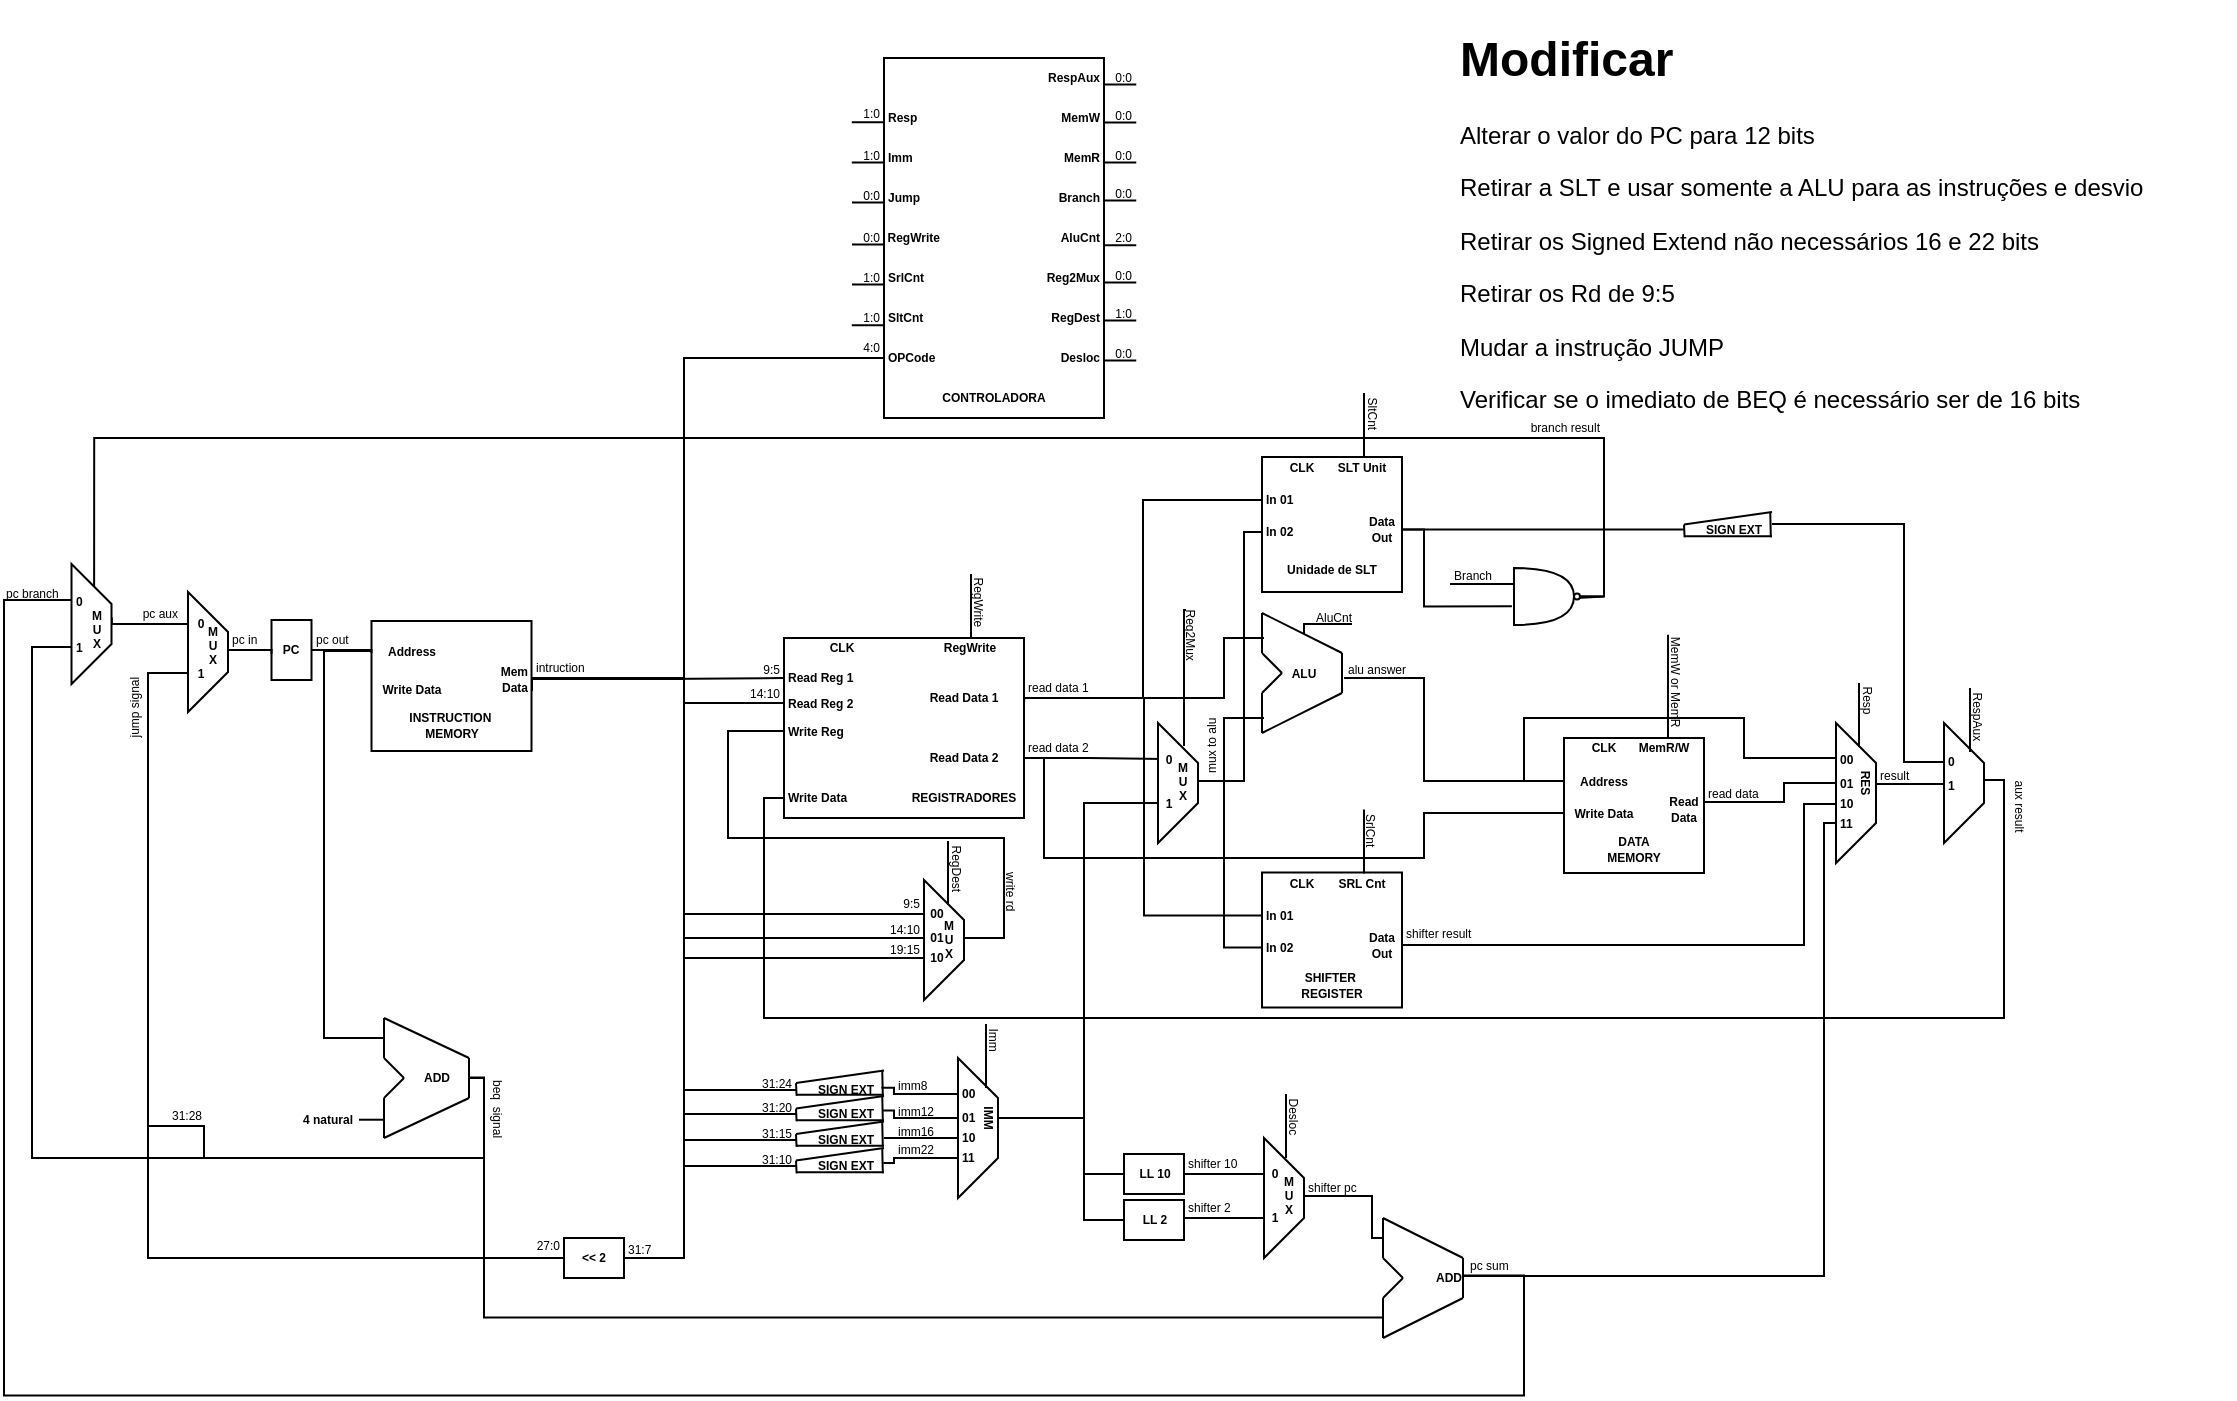<mxfile version="21.3.5" type="github">
  <diagram name="Página-1" id="U09H-SSrCiXjcYHxB3I6">
    <mxGraphModel dx="777" dy="443" grid="1" gridSize="10" guides="1" tooltips="1" connect="1" arrows="1" fold="1" page="1" pageScale="1" pageWidth="1169" pageHeight="827" background="none" math="0" shadow="0">
      <root>
        <mxCell id="0" />
        <mxCell id="1" parent="0" />
        <mxCell id="Gvlh0brdfd21mCTL1ysy-1" value="" style="rounded=0;whiteSpace=wrap;html=1;" parent="1" vertex="1">
          <mxGeometry x="400" y="320" width="120" height="90" as="geometry" />
        </mxCell>
        <mxCell id="Gvlh0brdfd21mCTL1ysy-3" value="Read Reg 1" style="text;html=1;strokeColor=none;fillColor=none;align=left;verticalAlign=middle;whiteSpace=wrap;rounded=0;fontSize=6;fontStyle=1" parent="1" vertex="1">
          <mxGeometry x="400" y="330" width="52" height="20" as="geometry" />
        </mxCell>
        <mxCell id="Gvlh0brdfd21mCTL1ysy-4" value="Read Reg 2" style="text;html=1;strokeColor=none;fillColor=none;align=left;verticalAlign=middle;whiteSpace=wrap;rounded=0;fontSize=6;fontStyle=1" parent="1" vertex="1">
          <mxGeometry x="400" y="342.5" width="52" height="20" as="geometry" />
        </mxCell>
        <mxCell id="Gvlh0brdfd21mCTL1ysy-5" value="Write Data" style="text;html=1;strokeColor=none;fillColor=none;align=left;verticalAlign=middle;whiteSpace=wrap;rounded=0;fontSize=6;fontStyle=1" parent="1" vertex="1">
          <mxGeometry x="400" y="390" width="50" height="20" as="geometry" />
        </mxCell>
        <mxCell id="Gvlh0brdfd21mCTL1ysy-6" value="Write Reg" style="text;html=1;strokeColor=none;fillColor=none;align=left;verticalAlign=middle;whiteSpace=wrap;rounded=0;fontSize=6;fontStyle=1" parent="1" vertex="1">
          <mxGeometry x="400" y="356.5" width="50" height="20" as="geometry" />
        </mxCell>
        <mxCell id="Gvlh0brdfd21mCTL1ysy-119" style="edgeStyle=orthogonalEdgeStyle;rounded=0;orthogonalLoop=1;jettySize=auto;html=1;endArrow=none;endFill=0;" parent="1" source="Gvlh0brdfd21mCTL1ysy-7" edge="1">
          <mxGeometry relative="1" as="geometry">
            <mxPoint x="640" y="320" as="targetPoint" />
            <Array as="points">
              <mxPoint x="620" y="350" />
              <mxPoint x="620" y="320" />
            </Array>
          </mxGeometry>
        </mxCell>
        <mxCell id="Nmrm6_6fbguC6e-CNsKx-10" style="edgeStyle=orthogonalEdgeStyle;rounded=0;orthogonalLoop=1;jettySize=auto;html=1;entryX=0;entryY=0.5;entryDx=0;entryDy=0;endArrow=none;endFill=0;" parent="1" source="Gvlh0brdfd21mCTL1ysy-7" target="Nmrm6_6fbguC6e-CNsKx-5" edge="1">
          <mxGeometry relative="1" as="geometry" />
        </mxCell>
        <mxCell id="Gvlh0brdfd21mCTL1ysy-7" value="Read Data 1" style="text;html=1;strokeColor=none;fillColor=none;align=center;verticalAlign=middle;whiteSpace=wrap;rounded=0;fontSize=6;fontStyle=1" parent="1" vertex="1">
          <mxGeometry x="460" y="340" width="60" height="20" as="geometry" />
        </mxCell>
        <mxCell id="Gvlh0brdfd21mCTL1ysy-120" style="edgeStyle=orthogonalEdgeStyle;rounded=0;orthogonalLoop=1;jettySize=auto;html=1;exitX=1;exitY=0.5;exitDx=0;exitDy=0;entryX=0.333;entryY=0.502;entryDx=0;entryDy=0;entryPerimeter=0;endArrow=none;endFill=0;" parent="1" source="Gvlh0brdfd21mCTL1ysy-8" target="Gvlh0brdfd21mCTL1ysy-86" edge="1">
          <mxGeometry relative="1" as="geometry" />
        </mxCell>
        <mxCell id="Gvlh0brdfd21mCTL1ysy-8" value="Read Data 2" style="text;html=1;strokeColor=none;fillColor=none;align=center;verticalAlign=middle;whiteSpace=wrap;rounded=0;fontSize=6;fontStyle=1" parent="1" vertex="1">
          <mxGeometry x="460" y="370" width="60" height="20" as="geometry" />
        </mxCell>
        <mxCell id="Gvlh0brdfd21mCTL1ysy-9" value="RegWrite" style="text;html=1;strokeColor=none;fillColor=none;align=center;verticalAlign=middle;whiteSpace=wrap;rounded=0;fontSize=6;fontStyle=1" parent="1" vertex="1">
          <mxGeometry x="470" y="320" width="46" height="10" as="geometry" />
        </mxCell>
        <mxCell id="Gvlh0brdfd21mCTL1ysy-10" value="REGISTRADORES" style="text;html=1;strokeColor=none;fillColor=none;align=center;verticalAlign=middle;whiteSpace=wrap;rounded=0;fontSize=6;fontStyle=1" parent="1" vertex="1">
          <mxGeometry x="460" y="390" width="60" height="20" as="geometry" />
        </mxCell>
        <mxCell id="Gvlh0brdfd21mCTL1ysy-11" value="" style="rounded=0;whiteSpace=wrap;html=1;direction=south;" parent="1" vertex="1">
          <mxGeometry x="450" y="30" width="110" height="180" as="geometry" />
        </mxCell>
        <mxCell id="Gvlh0brdfd21mCTL1ysy-12" value="CONTROLADORA" style="text;html=1;strokeColor=none;fillColor=none;align=center;verticalAlign=middle;whiteSpace=wrap;rounded=0;fontSize=6;fontStyle=1;rotation=0;" parent="1" vertex="1">
          <mxGeometry x="475" y="190" width="60" height="20" as="geometry" />
        </mxCell>
        <mxCell id="Gvlh0brdfd21mCTL1ysy-14" value="OPCode" style="text;html=1;strokeColor=none;fillColor=none;align=left;verticalAlign=middle;whiteSpace=wrap;rounded=0;fontSize=6;fontStyle=1" parent="1" vertex="1">
          <mxGeometry x="450" y="170" width="60" height="20" as="geometry" />
        </mxCell>
        <mxCell id="Gvlh0brdfd21mCTL1ysy-15" value="Reg2Mux" style="text;html=1;strokeColor=none;fillColor=none;align=right;verticalAlign=middle;whiteSpace=wrap;rounded=0;fontSize=6;fontStyle=1" parent="1" vertex="1">
          <mxGeometry x="500" y="130" width="60" height="20" as="geometry" />
        </mxCell>
        <mxCell id="Gvlh0brdfd21mCTL1ysy-16" value="AluCnt" style="text;html=1;strokeColor=none;fillColor=none;align=right;verticalAlign=middle;whiteSpace=wrap;rounded=0;fontSize=6;fontStyle=1" parent="1" vertex="1">
          <mxGeometry x="500" y="110" width="60" height="20" as="geometry" />
        </mxCell>
        <mxCell id="Gvlh0brdfd21mCTL1ysy-17" value="MemW" style="text;html=1;strokeColor=none;fillColor=none;align=right;verticalAlign=middle;whiteSpace=wrap;rounded=0;fontSize=6;fontStyle=1" parent="1" vertex="1">
          <mxGeometry x="500" y="50" width="60" height="20" as="geometry" />
        </mxCell>
        <mxCell id="Gvlh0brdfd21mCTL1ysy-18" value="MemR" style="text;html=1;strokeColor=none;fillColor=none;align=right;verticalAlign=middle;whiteSpace=wrap;rounded=0;fontSize=6;fontStyle=1" parent="1" vertex="1">
          <mxGeometry x="500" y="70" width="60" height="20" as="geometry" />
        </mxCell>
        <mxCell id="Gvlh0brdfd21mCTL1ysy-19" value="Branch" style="text;html=1;strokeColor=none;fillColor=none;align=right;verticalAlign=middle;whiteSpace=wrap;rounded=0;fontSize=6;fontStyle=1" parent="1" vertex="1">
          <mxGeometry x="500" y="90" width="60" height="20" as="geometry" />
        </mxCell>
        <mxCell id="Gvlh0brdfd21mCTL1ysy-20" value="RegDest" style="text;html=1;strokeColor=none;fillColor=none;align=right;verticalAlign=middle;whiteSpace=wrap;rounded=0;fontSize=6;fontStyle=1" parent="1" vertex="1">
          <mxGeometry x="500" y="150" width="60" height="20" as="geometry" />
        </mxCell>
        <mxCell id="Gvlh0brdfd21mCTL1ysy-21" value="Desloc" style="text;html=1;strokeColor=none;fillColor=none;align=right;verticalAlign=middle;whiteSpace=wrap;rounded=0;fontSize=6;fontStyle=1" parent="1" vertex="1">
          <mxGeometry x="500" y="170" width="60" height="20" as="geometry" />
        </mxCell>
        <mxCell id="Gvlh0brdfd21mCTL1ysy-22" value="Imm" style="text;html=1;strokeColor=none;fillColor=none;align=left;verticalAlign=middle;whiteSpace=wrap;rounded=0;fontSize=6;fontStyle=1" parent="1" vertex="1">
          <mxGeometry x="450" y="70" width="60" height="20" as="geometry" />
        </mxCell>
        <mxCell id="Gvlh0brdfd21mCTL1ysy-23" value="Jump" style="text;html=1;strokeColor=none;fillColor=none;align=right;verticalAlign=middle;whiteSpace=wrap;rounded=0;fontSize=6;fontStyle=1" parent="1" vertex="1">
          <mxGeometry x="450" y="90" width="20" height="20" as="geometry" />
        </mxCell>
        <mxCell id="YMEBKkw99cfDEM1M3ef4-10" style="edgeStyle=orthogonalEdgeStyle;rounded=0;orthogonalLoop=1;jettySize=auto;html=1;entryX=0;entryY=0.5;entryDx=0;entryDy=0;endArrow=none;endFill=0;" parent="1" source="Gvlh0brdfd21mCTL1ysy-35" target="Gvlh0brdfd21mCTL1ysy-112" edge="1">
          <mxGeometry relative="1" as="geometry">
            <Array as="points">
              <mxPoint x="350" y="340" />
              <mxPoint x="350" y="458" />
            </Array>
          </mxGeometry>
        </mxCell>
        <mxCell id="Gvlh0brdfd21mCTL1ysy-35" value="" style="rounded=0;whiteSpace=wrap;html=1;" parent="1" vertex="1">
          <mxGeometry x="193.75" y="311.5" width="80" height="65" as="geometry" />
        </mxCell>
        <mxCell id="Gvlh0brdfd21mCTL1ysy-36" value="INSTRUCTION&amp;nbsp;&lt;br&gt;MEMORY" style="text;html=1;strokeColor=none;fillColor=none;align=center;verticalAlign=middle;whiteSpace=wrap;rounded=0;fontSize=6;fontStyle=1" parent="1" vertex="1">
          <mxGeometry x="203.75" y="354" width="60" height="20" as="geometry" />
        </mxCell>
        <mxCell id="YMEBKkw99cfDEM1M3ef4-7" style="edgeStyle=orthogonalEdgeStyle;rounded=0;orthogonalLoop=1;jettySize=auto;html=1;endArrow=none;endFill=0;entryX=0;entryY=0.5;entryDx=0;entryDy=0;" parent="1" source="Gvlh0brdfd21mCTL1ysy-37" target="Gvlh0brdfd21mCTL1ysy-3" edge="1">
          <mxGeometry relative="1" as="geometry">
            <mxPoint x="380" y="346" as="targetPoint" />
          </mxGeometry>
        </mxCell>
        <mxCell id="YMEBKkw99cfDEM1M3ef4-8" style="edgeStyle=orthogonalEdgeStyle;rounded=0;orthogonalLoop=1;jettySize=auto;html=1;entryX=0;entryY=0.5;entryDx=0;entryDy=0;endArrow=none;endFill=0;" parent="1" source="Gvlh0brdfd21mCTL1ysy-37" target="Gvlh0brdfd21mCTL1ysy-4" edge="1">
          <mxGeometry relative="1" as="geometry">
            <Array as="points">
              <mxPoint x="350" y="340" />
              <mxPoint x="350" y="352" />
            </Array>
          </mxGeometry>
        </mxCell>
        <mxCell id="YMEBKkw99cfDEM1M3ef4-11" style="edgeStyle=orthogonalEdgeStyle;shape=connector;rounded=0;orthogonalLoop=1;jettySize=auto;html=1;entryX=0;entryY=0.5;entryDx=0;entryDy=0;labelBackgroundColor=default;strokeColor=default;fontFamily=Helvetica;fontSize=11;fontColor=default;endArrow=none;endFill=0;" parent="1" source="Gvlh0brdfd21mCTL1ysy-37" target="Gvlh0brdfd21mCTL1ysy-114" edge="1">
          <mxGeometry relative="1" as="geometry">
            <Array as="points">
              <mxPoint x="350" y="341" />
              <mxPoint x="350" y="470" />
            </Array>
          </mxGeometry>
        </mxCell>
        <mxCell id="YMEBKkw99cfDEM1M3ef4-14" style="edgeStyle=orthogonalEdgeStyle;shape=connector;rounded=0;orthogonalLoop=1;jettySize=auto;html=1;entryX=0;entryY=0.5;entryDx=0;entryDy=0;labelBackgroundColor=default;strokeColor=default;fontFamily=Helvetica;fontSize=11;fontColor=default;endArrow=none;endFill=0;" parent="1" source="Gvlh0brdfd21mCTL1ysy-37" edge="1">
          <mxGeometry relative="1" as="geometry">
            <Array as="points">
              <mxPoint x="350" y="340" />
              <mxPoint x="350" y="546" />
            </Array>
            <mxPoint x="406" y="546" as="targetPoint" />
          </mxGeometry>
        </mxCell>
        <mxCell id="YMEBKkw99cfDEM1M3ef4-22" style="edgeStyle=orthogonalEdgeStyle;shape=connector;rounded=0;orthogonalLoop=1;jettySize=auto;html=1;entryX=0;entryY=0.5;entryDx=0;entryDy=0;labelBackgroundColor=default;strokeColor=default;fontFamily=Helvetica;fontSize=11;fontColor=default;endArrow=none;endFill=0;" parent="1" source="lDqUrehN1HOp68E280Si-48" target="Gvlh0brdfd21mCTL1ysy-92" edge="1">
          <mxGeometry relative="1" as="geometry">
            <Array as="points">
              <mxPoint x="350" y="341" />
              <mxPoint x="350" y="630" />
            </Array>
          </mxGeometry>
        </mxCell>
        <mxCell id="YMEBKkw99cfDEM1M3ef4-36" style="edgeStyle=orthogonalEdgeStyle;shape=connector;rounded=0;orthogonalLoop=1;jettySize=auto;html=1;entryX=0;entryY=0.5;entryDx=0;entryDy=0;labelBackgroundColor=default;strokeColor=default;fontFamily=Helvetica;fontSize=11;fontColor=default;endArrow=none;endFill=0;" parent="1" source="Gvlh0brdfd21mCTL1ysy-37" target="Gvlh0brdfd21mCTL1ysy-14" edge="1">
          <mxGeometry relative="1" as="geometry">
            <Array as="points">
              <mxPoint x="350" y="341" />
              <mxPoint x="350" y="180" />
            </Array>
          </mxGeometry>
        </mxCell>
        <mxCell id="Gvlh0brdfd21mCTL1ysy-37" value="Mem&lt;br&gt;Data" style="text;html=1;strokeColor=none;fillColor=none;align=right;verticalAlign=middle;whiteSpace=wrap;rounded=0;fontSize=6;fontStyle=1" parent="1" vertex="1">
          <mxGeometry x="233.75" y="330.5" width="40.25" height="20" as="geometry" />
        </mxCell>
        <mxCell id="Gvlh0brdfd21mCTL1ysy-142" style="edgeStyle=orthogonalEdgeStyle;shape=connector;rounded=0;orthogonalLoop=1;jettySize=auto;html=1;exitX=0;exitY=0.5;exitDx=0;exitDy=0;entryX=1;entryY=0.5;entryDx=0;entryDy=0;labelBackgroundColor=default;strokeColor=default;fontFamily=Helvetica;fontSize=11;fontColor=default;endArrow=none;endFill=0;" parent="1" target="Gvlh0brdfd21mCTL1ysy-48" edge="1">
          <mxGeometry relative="1" as="geometry">
            <mxPoint x="193.75" y="327.5" as="sourcePoint" />
            <Array as="points">
              <mxPoint x="194" y="326" />
              <mxPoint x="164" y="326" />
            </Array>
          </mxGeometry>
        </mxCell>
        <mxCell id="Gvlh0brdfd21mCTL1ysy-38" value="Address" style="text;html=1;strokeColor=none;fillColor=none;align=center;verticalAlign=middle;whiteSpace=wrap;rounded=0;fontSize=6;fontStyle=1" parent="1" vertex="1">
          <mxGeometry x="193.75" y="316.5" width="40" height="20" as="geometry" />
        </mxCell>
        <mxCell id="Gvlh0brdfd21mCTL1ysy-39" value="Write Data" style="text;html=1;strokeColor=none;fillColor=none;align=center;verticalAlign=middle;whiteSpace=wrap;rounded=0;fontSize=6;fontStyle=1" parent="1" vertex="1">
          <mxGeometry x="183.75" y="335.5" width="60" height="20" as="geometry" />
        </mxCell>
        <mxCell id="YMEBKkw99cfDEM1M3ef4-27" style="edgeStyle=orthogonalEdgeStyle;shape=connector;rounded=0;orthogonalLoop=1;jettySize=auto;html=1;entryX=0;entryY=0.5;entryDx=0;entryDy=0;labelBackgroundColor=default;strokeColor=#000000;fontFamily=Helvetica;fontSize=11;fontColor=default;endArrow=none;endFill=0;fillColor=#f8cecc;" parent="1" target="Gvlh0brdfd21mCTL1ysy-5" edge="1">
          <mxGeometry relative="1" as="geometry">
            <Array as="points">
              <mxPoint x="1000" y="391" />
              <mxPoint x="1010" y="391" />
              <mxPoint x="1010" y="510" />
              <mxPoint x="390" y="510" />
              <mxPoint x="390" y="400" />
            </Array>
            <mxPoint x="1000" y="390" as="sourcePoint" />
          </mxGeometry>
        </mxCell>
        <mxCell id="Gvlh0brdfd21mCTL1ysy-135" style="edgeStyle=orthogonalEdgeStyle;shape=connector;rounded=0;orthogonalLoop=1;jettySize=auto;html=1;exitX=0;exitY=0.5;exitDx=0;exitDy=0;labelBackgroundColor=default;strokeColor=default;fontFamily=Helvetica;fontSize=11;fontColor=default;endArrow=none;endFill=0;entryX=0;entryY=0.5;entryDx=0;entryDy=0;" parent="1" target="Gvlh0brdfd21mCTL1ysy-57" edge="1">
          <mxGeometry relative="1" as="geometry">
            <mxPoint x="770" y="390" as="targetPoint" />
            <Array as="points">
              <mxPoint x="880" y="380" />
              <mxPoint x="880" y="360" />
              <mxPoint x="770" y="360" />
              <mxPoint x="770" y="392" />
            </Array>
            <mxPoint x="942" y="380" as="sourcePoint" />
          </mxGeometry>
        </mxCell>
        <mxCell id="Gvlh0brdfd21mCTL1ysy-48" value="" style="rounded=0;whiteSpace=wrap;html=1;" parent="1" vertex="1">
          <mxGeometry x="143.75" y="311" width="20" height="30" as="geometry" />
        </mxCell>
        <mxCell id="Gvlh0brdfd21mCTL1ysy-49" value="PC" style="text;html=1;strokeColor=none;fillColor=none;align=center;verticalAlign=middle;whiteSpace=wrap;rounded=0;fontSize=6;fontStyle=1" parent="1" vertex="1">
          <mxGeometry x="146.25" y="315.5" width="15" height="20" as="geometry" />
        </mxCell>
        <mxCell id="Gvlh0brdfd21mCTL1ysy-144" style="edgeStyle=orthogonalEdgeStyle;shape=connector;rounded=0;orthogonalLoop=1;jettySize=auto;html=1;exitX=1;exitY=0.5;exitDx=0;exitDy=0;entryX=0;entryY=0.5;entryDx=0;entryDy=0;labelBackgroundColor=default;strokeColor=default;fontFamily=Helvetica;fontSize=11;fontColor=default;endArrow=none;endFill=0;" parent="1" edge="1">
          <mxGeometry relative="1" as="geometry">
            <mxPoint x="122" y="326" as="sourcePoint" />
            <mxPoint x="143.75" y="328" as="targetPoint" />
          </mxGeometry>
        </mxCell>
        <mxCell id="Gvlh0brdfd21mCTL1ysy-54" value="" style="rounded=0;whiteSpace=wrap;html=1;" parent="1" vertex="1">
          <mxGeometry x="790" y="370" width="70" height="67.5" as="geometry" />
        </mxCell>
        <mxCell id="Gvlh0brdfd21mCTL1ysy-55" value="DATA&lt;br&gt;MEMORY" style="text;html=1;strokeColor=none;fillColor=none;align=center;verticalAlign=middle;whiteSpace=wrap;rounded=0;fontSize=6;fontStyle=1" parent="1" vertex="1">
          <mxGeometry x="795" y="417.5" width="60" height="17.5" as="geometry" />
        </mxCell>
        <mxCell id="Gvlh0brdfd21mCTL1ysy-136" style="edgeStyle=orthogonalEdgeStyle;shape=connector;rounded=0;orthogonalLoop=1;jettySize=auto;html=1;exitX=1;exitY=0.5;exitDx=0;exitDy=0;labelBackgroundColor=default;strokeColor=default;fontFamily=Helvetica;fontSize=11;fontColor=default;endArrow=none;endFill=0;entryX=0;entryY=0.5;entryDx=0;entryDy=0;" parent="1" source="Gvlh0brdfd21mCTL1ysy-56" target="4w0Ha68qAj18L9jSZj2k-18" edge="1">
          <mxGeometry relative="1" as="geometry">
            <mxPoint x="942.445" y="406.5" as="targetPoint" />
            <Array as="points">
              <mxPoint x="860" y="402" />
              <mxPoint x="900" y="402" />
              <mxPoint x="900" y="393" />
            </Array>
          </mxGeometry>
        </mxCell>
        <mxCell id="Gvlh0brdfd21mCTL1ysy-56" value="Read&lt;br&gt;Data" style="text;html=1;strokeColor=none;fillColor=none;align=center;verticalAlign=middle;whiteSpace=wrap;rounded=0;fontSize=6;fontStyle=1" parent="1" vertex="1">
          <mxGeometry x="840" y="396.25" width="20" height="20" as="geometry" />
        </mxCell>
        <mxCell id="Gvlh0brdfd21mCTL1ysy-132" style="edgeStyle=orthogonalEdgeStyle;shape=connector;rounded=0;orthogonalLoop=1;jettySize=auto;html=1;exitX=0;exitY=0.5;exitDx=0;exitDy=0;labelBackgroundColor=default;strokeColor=default;fontFamily=Helvetica;fontSize=11;fontColor=default;endArrow=none;endFill=0;" parent="1" source="Gvlh0brdfd21mCTL1ysy-57" edge="1">
          <mxGeometry relative="1" as="geometry">
            <mxPoint x="680" y="340" as="targetPoint" />
            <Array as="points">
              <mxPoint x="720" y="391" />
              <mxPoint x="720" y="340" />
            </Array>
          </mxGeometry>
        </mxCell>
        <mxCell id="Gvlh0brdfd21mCTL1ysy-57" value="Address" style="text;html=1;strokeColor=none;fillColor=none;align=center;verticalAlign=middle;whiteSpace=wrap;rounded=0;fontSize=6;fontStyle=1" parent="1" vertex="1">
          <mxGeometry x="790" y="381.5" width="40" height="20" as="geometry" />
        </mxCell>
        <mxCell id="Gvlh0brdfd21mCTL1ysy-131" style="edgeStyle=orthogonalEdgeStyle;shape=connector;rounded=0;orthogonalLoop=1;jettySize=auto;html=1;exitX=0;exitY=0.5;exitDx=0;exitDy=0;labelBackgroundColor=default;strokeColor=default;fontFamily=Helvetica;fontSize=11;fontColor=default;endArrow=none;endFill=0;" parent="1" source="Gvlh0brdfd21mCTL1ysy-58" edge="1">
          <mxGeometry relative="1" as="geometry">
            <mxPoint x="550" y="380" as="targetPoint" />
            <Array as="points">
              <mxPoint x="720" y="408" />
              <mxPoint x="720" y="430" />
              <mxPoint x="530" y="430" />
              <mxPoint x="530" y="380" />
            </Array>
          </mxGeometry>
        </mxCell>
        <mxCell id="Gvlh0brdfd21mCTL1ysy-58" value="Write Data" style="text;html=1;strokeColor=none;fillColor=none;align=center;verticalAlign=middle;whiteSpace=wrap;rounded=0;fontSize=6;fontStyle=1" parent="1" vertex="1">
          <mxGeometry x="790" y="397.5" width="40" height="20" as="geometry" />
        </mxCell>
        <mxCell id="Gvlh0brdfd21mCTL1ysy-60" value="" style="endArrow=none;html=1;rounded=0;" parent="1" edge="1">
          <mxGeometry width="50" height="50" relative="1" as="geometry">
            <mxPoint x="242.5" y="530" as="sourcePoint" />
            <mxPoint x="200" y="510" as="targetPoint" />
          </mxGeometry>
        </mxCell>
        <mxCell id="Gvlh0brdfd21mCTL1ysy-61" value="" style="endArrow=none;html=1;rounded=0;" parent="1" edge="1">
          <mxGeometry width="50" height="50" relative="1" as="geometry">
            <mxPoint x="242.5" y="550" as="sourcePoint" />
            <mxPoint x="200" y="570" as="targetPoint" />
          </mxGeometry>
        </mxCell>
        <mxCell id="Gvlh0brdfd21mCTL1ysy-62" value="" style="endArrow=none;html=1;rounded=0;" parent="1" edge="1">
          <mxGeometry width="50" height="50" relative="1" as="geometry">
            <mxPoint x="242.5" y="550" as="sourcePoint" />
            <mxPoint x="242.5" y="530" as="targetPoint" />
          </mxGeometry>
        </mxCell>
        <mxCell id="Gvlh0brdfd21mCTL1ysy-63" value="" style="endArrow=none;html=1;rounded=0;" parent="1" edge="1">
          <mxGeometry width="50" height="50" relative="1" as="geometry">
            <mxPoint x="200" y="530" as="sourcePoint" />
            <mxPoint x="200" y="510" as="targetPoint" />
            <Array as="points">
              <mxPoint x="200" y="520" />
            </Array>
          </mxGeometry>
        </mxCell>
        <mxCell id="Gvlh0brdfd21mCTL1ysy-64" value="" style="endArrow=none;html=1;rounded=0;" parent="1" edge="1">
          <mxGeometry width="50" height="50" relative="1" as="geometry">
            <mxPoint x="200" y="570" as="sourcePoint" />
            <mxPoint x="200" y="550" as="targetPoint" />
            <Array as="points">
              <mxPoint x="200" y="560" />
            </Array>
          </mxGeometry>
        </mxCell>
        <mxCell id="Gvlh0brdfd21mCTL1ysy-65" value="" style="endArrow=none;html=1;rounded=0;" parent="1" edge="1">
          <mxGeometry width="50" height="50" relative="1" as="geometry">
            <mxPoint x="200" y="550" as="sourcePoint" />
            <mxPoint x="210" y="540" as="targetPoint" />
          </mxGeometry>
        </mxCell>
        <mxCell id="Gvlh0brdfd21mCTL1ysy-66" value="" style="endArrow=none;html=1;rounded=0;" parent="1" edge="1">
          <mxGeometry width="50" height="50" relative="1" as="geometry">
            <mxPoint x="200" y="530" as="sourcePoint" />
            <mxPoint x="210" y="540" as="targetPoint" />
          </mxGeometry>
        </mxCell>
        <mxCell id="Gvlh0brdfd21mCTL1ysy-138" style="edgeStyle=orthogonalEdgeStyle;shape=connector;rounded=0;orthogonalLoop=1;jettySize=auto;html=1;labelBackgroundColor=default;strokeColor=default;fontFamily=Helvetica;fontSize=11;fontColor=default;endArrow=none;endFill=0;exitX=1;exitY=0.5;exitDx=0;exitDy=0;" parent="1" edge="1">
          <mxGeometry relative="1" as="geometry">
            <mxPoint x="699.99" y="659.75" as="targetPoint" />
            <mxPoint x="242.99" y="539.75" as="sourcePoint" />
            <Array as="points">
              <mxPoint x="249.99" y="539.75" />
              <mxPoint x="249.99" y="659.75" />
            </Array>
          </mxGeometry>
        </mxCell>
        <mxCell id="YMEBKkw99cfDEM1M3ef4-24" style="edgeStyle=orthogonalEdgeStyle;shape=connector;rounded=0;orthogonalLoop=1;jettySize=auto;html=1;entryX=0;entryY=0.5;entryDx=0;entryDy=0;labelBackgroundColor=default;strokeColor=default;fontFamily=Helvetica;fontSize=11;fontColor=default;endArrow=none;endFill=0;" parent="1" source="Gvlh0brdfd21mCTL1ysy-67" target="Gvlh0brdfd21mCTL1ysy-148" edge="1">
          <mxGeometry relative="1" as="geometry">
            <Array as="points">
              <mxPoint x="250" y="540" />
              <mxPoint x="250" y="580" />
              <mxPoint x="24" y="580" />
              <mxPoint x="24" y="325" />
            </Array>
          </mxGeometry>
        </mxCell>
        <mxCell id="Nmrm6_6fbguC6e-CNsKx-111" style="edgeStyle=orthogonalEdgeStyle;shape=connector;rounded=0;orthogonalLoop=1;jettySize=auto;html=1;labelBackgroundColor=default;strokeColor=default;fontFamily=Helvetica;fontSize=11;fontColor=default;endArrow=none;endFill=0;" parent="1" source="Gvlh0brdfd21mCTL1ysy-67" edge="1">
          <mxGeometry relative="1" as="geometry">
            <mxPoint x="82" y="564" as="targetPoint" />
            <Array as="points">
              <mxPoint x="250" y="540" />
              <mxPoint x="250" y="580" />
              <mxPoint x="110" y="580" />
              <mxPoint x="110" y="564" />
            </Array>
          </mxGeometry>
        </mxCell>
        <mxCell id="Gvlh0brdfd21mCTL1ysy-67" value="ADD" style="text;html=1;strokeColor=none;fillColor=none;align=center;verticalAlign=middle;whiteSpace=wrap;rounded=0;fontSize=6;fontStyle=1" parent="1" vertex="1">
          <mxGeometry x="210" y="530" width="33" height="20" as="geometry" />
        </mxCell>
        <mxCell id="Gvlh0brdfd21mCTL1ysy-70" value="4 natural" style="text;html=1;strokeColor=none;fillColor=none;align=center;verticalAlign=middle;whiteSpace=wrap;rounded=0;fontSize=6;fontStyle=1" parent="1" vertex="1">
          <mxGeometry x="157" y="552" width="30" height="18" as="geometry" />
        </mxCell>
        <mxCell id="Gvlh0brdfd21mCTL1ysy-71" value="" style="endArrow=none;html=1;rounded=0;" parent="1" edge="1">
          <mxGeometry width="50" height="50" relative="1" as="geometry">
            <mxPoint x="739.5" y="630" as="sourcePoint" />
            <mxPoint x="699.5" y="610" as="targetPoint" />
          </mxGeometry>
        </mxCell>
        <mxCell id="Gvlh0brdfd21mCTL1ysy-72" value="" style="endArrow=none;html=1;rounded=0;" parent="1" edge="1">
          <mxGeometry width="50" height="50" relative="1" as="geometry">
            <mxPoint x="739.5" y="650" as="sourcePoint" />
            <mxPoint x="699.5" y="670" as="targetPoint" />
          </mxGeometry>
        </mxCell>
        <mxCell id="Gvlh0brdfd21mCTL1ysy-73" value="" style="endArrow=none;html=1;rounded=0;" parent="1" edge="1">
          <mxGeometry width="50" height="50" relative="1" as="geometry">
            <mxPoint x="739.5" y="650" as="sourcePoint" />
            <mxPoint x="739.5" y="630" as="targetPoint" />
          </mxGeometry>
        </mxCell>
        <mxCell id="Gvlh0brdfd21mCTL1ysy-74" value="" style="endArrow=none;html=1;rounded=0;" parent="1" edge="1">
          <mxGeometry width="50" height="50" relative="1" as="geometry">
            <mxPoint x="699.5" y="630" as="sourcePoint" />
            <mxPoint x="699.5" y="610" as="targetPoint" />
            <Array as="points">
              <mxPoint x="699.5" y="620" />
            </Array>
          </mxGeometry>
        </mxCell>
        <mxCell id="Gvlh0brdfd21mCTL1ysy-75" value="" style="endArrow=none;html=1;rounded=0;" parent="1" edge="1">
          <mxGeometry width="50" height="50" relative="1" as="geometry">
            <mxPoint x="699.5" y="670" as="sourcePoint" />
            <mxPoint x="699.5" y="650" as="targetPoint" />
            <Array as="points">
              <mxPoint x="699.5" y="660" />
            </Array>
          </mxGeometry>
        </mxCell>
        <mxCell id="Gvlh0brdfd21mCTL1ysy-76" value="" style="endArrow=none;html=1;rounded=0;" parent="1" edge="1">
          <mxGeometry width="50" height="50" relative="1" as="geometry">
            <mxPoint x="699.5" y="650" as="sourcePoint" />
            <mxPoint x="709.5" y="640" as="targetPoint" />
          </mxGeometry>
        </mxCell>
        <mxCell id="Gvlh0brdfd21mCTL1ysy-77" value="" style="endArrow=none;html=1;rounded=0;" parent="1" edge="1">
          <mxGeometry width="50" height="50" relative="1" as="geometry">
            <mxPoint x="699.5" y="630" as="sourcePoint" />
            <mxPoint x="709.5" y="640" as="targetPoint" />
          </mxGeometry>
        </mxCell>
        <mxCell id="YMEBKkw99cfDEM1M3ef4-25" style="edgeStyle=orthogonalEdgeStyle;shape=connector;rounded=0;orthogonalLoop=1;jettySize=auto;html=1;entryX=0;entryY=0.5;entryDx=0;entryDy=0;labelBackgroundColor=default;strokeColor=default;fontFamily=Helvetica;fontSize=11;fontColor=default;endArrow=none;endFill=0;" parent="1" edge="1">
          <mxGeometry relative="1" as="geometry">
            <Array as="points">
              <mxPoint x="769.99" y="638.75" />
              <mxPoint x="769.99" y="698.75" />
              <mxPoint x="9.99" y="698.75" />
              <mxPoint x="9.99" y="300.75" />
            </Array>
            <mxPoint x="739.99" y="638.755" as="sourcePoint" />
            <mxPoint x="43.99" y="301" as="targetPoint" />
          </mxGeometry>
        </mxCell>
        <mxCell id="Gvlh0brdfd21mCTL1ysy-78" value="ADD" style="text;html=1;strokeColor=none;fillColor=none;align=right;verticalAlign=middle;whiteSpace=wrap;rounded=0;fontSize=6;fontStyle=1" parent="1" vertex="1">
          <mxGeometry x="689.5" y="630" width="50.5" height="20" as="geometry" />
        </mxCell>
        <mxCell id="Gvlh0brdfd21mCTL1ysy-80" value="" style="shape=trapezoid;perimeter=trapezoidPerimeter;whiteSpace=wrap;html=1;fixedSize=1;direction=south;" parent="1" vertex="1">
          <mxGeometry x="640" y="570" width="20" height="60" as="geometry" />
        </mxCell>
        <mxCell id="Gvlh0brdfd21mCTL1ysy-122" style="edgeStyle=orthogonalEdgeStyle;shape=connector;rounded=0;orthogonalLoop=1;jettySize=auto;html=1;exitX=1;exitY=0.5;exitDx=0;exitDy=0;labelBackgroundColor=default;strokeColor=default;fontFamily=Helvetica;fontSize=11;fontColor=default;endArrow=none;endFill=0;" parent="1" source="Gvlh0brdfd21mCTL1ysy-81" edge="1">
          <mxGeometry relative="1" as="geometry">
            <mxPoint x="700" y="620" as="targetPoint" />
            <Array as="points">
              <mxPoint x="694" y="599" />
              <mxPoint x="694" y="620" />
            </Array>
          </mxGeometry>
        </mxCell>
        <mxCell id="Gvlh0brdfd21mCTL1ysy-81" value="M&lt;br&gt;U&lt;br&gt;X" style="text;html=1;strokeColor=none;fillColor=none;align=center;verticalAlign=middle;whiteSpace=wrap;rounded=0;fontSize=6;fontStyle=1;rotation=0;" parent="1" vertex="1">
          <mxGeometry x="645" y="589" width="15" height="20" as="geometry" />
        </mxCell>
        <mxCell id="Gvlh0brdfd21mCTL1ysy-82" value="0" style="text;html=1;strokeColor=none;fillColor=none;align=center;verticalAlign=middle;whiteSpace=wrap;rounded=0;fontSize=6;fontStyle=1;rotation=0;" parent="1" vertex="1">
          <mxGeometry x="638" y="578" width="15" height="20" as="geometry" />
        </mxCell>
        <mxCell id="Gvlh0brdfd21mCTL1ysy-83" value="1" style="text;html=1;strokeColor=none;fillColor=none;align=center;verticalAlign=middle;whiteSpace=wrap;rounded=0;fontSize=6;fontStyle=1;rotation=0;" parent="1" vertex="1">
          <mxGeometry x="638" y="600" width="15" height="20" as="geometry" />
        </mxCell>
        <mxCell id="Gvlh0brdfd21mCTL1ysy-84" value="" style="shape=trapezoid;perimeter=trapezoidPerimeter;whiteSpace=wrap;html=1;fixedSize=1;direction=south;" parent="1" vertex="1">
          <mxGeometry x="587" y="362.5" width="20" height="60" as="geometry" />
        </mxCell>
        <mxCell id="Gvlh0brdfd21mCTL1ysy-121" style="edgeStyle=orthogonalEdgeStyle;shape=connector;rounded=0;orthogonalLoop=1;jettySize=auto;html=1;exitX=1;exitY=0.5;exitDx=0;exitDy=0;labelBackgroundColor=default;strokeColor=default;fontFamily=Helvetica;fontSize=11;fontColor=default;endArrow=none;endFill=0;" parent="1" source="Gvlh0brdfd21mCTL1ysy-85" edge="1">
          <mxGeometry relative="1" as="geometry">
            <mxPoint x="640" y="360" as="targetPoint" />
            <Array as="points">
              <mxPoint x="620" y="392" />
              <mxPoint x="620" y="360" />
            </Array>
          </mxGeometry>
        </mxCell>
        <mxCell id="Nmrm6_6fbguC6e-CNsKx-11" style="edgeStyle=orthogonalEdgeStyle;shape=connector;rounded=0;orthogonalLoop=1;jettySize=auto;html=1;entryX=0;entryY=0.5;entryDx=0;entryDy=0;labelBackgroundColor=default;strokeColor=default;fontFamily=Helvetica;fontSize=11;fontColor=default;endArrow=none;endFill=0;" parent="1" source="Gvlh0brdfd21mCTL1ysy-85" target="Nmrm6_6fbguC6e-CNsKx-6" edge="1">
          <mxGeometry relative="1" as="geometry">
            <Array as="points">
              <mxPoint x="630" y="392" />
              <mxPoint x="630" y="267" />
            </Array>
          </mxGeometry>
        </mxCell>
        <mxCell id="Gvlh0brdfd21mCTL1ysy-85" value="M&lt;br&gt;U&lt;br&gt;X" style="text;html=1;strokeColor=none;fillColor=none;align=center;verticalAlign=middle;whiteSpace=wrap;rounded=0;fontSize=6;fontStyle=1;rotation=0;" parent="1" vertex="1">
          <mxGeometry x="592" y="381.5" width="15" height="20" as="geometry" />
        </mxCell>
        <mxCell id="Gvlh0brdfd21mCTL1ysy-86" value="0" style="text;html=1;strokeColor=none;fillColor=none;align=center;verticalAlign=middle;whiteSpace=wrap;rounded=0;fontSize=6;fontStyle=1;rotation=0;" parent="1" vertex="1">
          <mxGeometry x="585" y="370.5" width="15" height="20" as="geometry" />
        </mxCell>
        <mxCell id="Gvlh0brdfd21mCTL1ysy-127" style="edgeStyle=orthogonalEdgeStyle;shape=connector;rounded=0;orthogonalLoop=1;jettySize=auto;html=1;labelBackgroundColor=default;strokeColor=default;fontFamily=Helvetica;fontSize=11;fontColor=default;endArrow=none;endFill=0;exitX=0.15;exitY=0.502;exitDx=0;exitDy=0;exitPerimeter=0;" parent="1" source="Gvlh0brdfd21mCTL1ysy-87" edge="1">
          <mxGeometry relative="1" as="geometry">
            <mxPoint x="550" y="560" as="targetPoint" />
            <mxPoint x="590" y="403" as="sourcePoint" />
            <Array as="points">
              <mxPoint x="550" y="403" />
              <mxPoint x="550" y="560" />
            </Array>
          </mxGeometry>
        </mxCell>
        <mxCell id="Gvlh0brdfd21mCTL1ysy-87" value="1" style="text;html=1;strokeColor=none;fillColor=none;align=center;verticalAlign=middle;whiteSpace=wrap;rounded=0;fontSize=6;fontStyle=1;rotation=0;" parent="1" vertex="1">
          <mxGeometry x="585" y="392.5" width="15" height="20" as="geometry" />
        </mxCell>
        <mxCell id="Gvlh0brdfd21mCTL1ysy-124" style="edgeStyle=orthogonalEdgeStyle;shape=connector;rounded=0;orthogonalLoop=1;jettySize=auto;html=1;labelBackgroundColor=default;strokeColor=default;fontFamily=Helvetica;fontSize=11;fontColor=default;endArrow=none;endFill=0;" parent="1" edge="1">
          <mxGeometry relative="1" as="geometry">
            <mxPoint x="640" y="610" as="targetPoint" />
            <Array as="points">
              <mxPoint x="600" y="610" />
            </Array>
            <mxPoint x="600" y="610" as="sourcePoint" />
          </mxGeometry>
        </mxCell>
        <mxCell id="Gvlh0brdfd21mCTL1ysy-126" style="edgeStyle=orthogonalEdgeStyle;shape=connector;rounded=0;orthogonalLoop=1;jettySize=auto;html=1;exitX=0;exitY=0.5;exitDx=0;exitDy=0;labelBackgroundColor=default;strokeColor=default;fontFamily=Helvetica;fontSize=11;fontColor=default;endArrow=none;endFill=0;" parent="1" source="Gvlh0brdfd21mCTL1ysy-88" edge="1">
          <mxGeometry relative="1" as="geometry">
            <mxPoint x="550" y="560" as="targetPoint" />
            <Array as="points">
              <mxPoint x="550" y="611" />
            </Array>
          </mxGeometry>
        </mxCell>
        <mxCell id="Gvlh0brdfd21mCTL1ysy-88" value="" style="rounded=0;whiteSpace=wrap;html=1;" parent="1" vertex="1">
          <mxGeometry x="570" y="601" width="30" height="20" as="geometry" />
        </mxCell>
        <mxCell id="Gvlh0brdfd21mCTL1ysy-89" value="LL 2" style="text;html=1;strokeColor=none;fillColor=none;align=center;verticalAlign=middle;whiteSpace=wrap;rounded=0;fontSize=6;fontStyle=1" parent="1" vertex="1">
          <mxGeometry x="573.75" y="601" width="22.5" height="20" as="geometry" />
        </mxCell>
        <mxCell id="Gvlh0brdfd21mCTL1ysy-123" style="edgeStyle=orthogonalEdgeStyle;shape=connector;rounded=0;orthogonalLoop=1;jettySize=auto;html=1;exitX=1;exitY=0.5;exitDx=0;exitDy=0;labelBackgroundColor=default;strokeColor=default;fontFamily=Helvetica;fontSize=11;fontColor=default;endArrow=none;endFill=0;" parent="1" source="Gvlh0brdfd21mCTL1ysy-90" edge="1">
          <mxGeometry relative="1" as="geometry">
            <mxPoint x="640" y="588" as="targetPoint" />
            <Array as="points">
              <mxPoint x="600" y="588" />
            </Array>
          </mxGeometry>
        </mxCell>
        <mxCell id="4w0Ha68qAj18L9jSZj2k-74" style="edgeStyle=orthogonalEdgeStyle;shape=connector;rounded=0;orthogonalLoop=1;jettySize=auto;html=1;labelBackgroundColor=default;strokeColor=default;fontFamily=Helvetica;fontSize=11;fontColor=default;endArrow=none;endFill=0;" parent="1" source="Gvlh0brdfd21mCTL1ysy-90" edge="1">
          <mxGeometry relative="1" as="geometry">
            <mxPoint x="550" y="588" as="targetPoint" />
          </mxGeometry>
        </mxCell>
        <mxCell id="Gvlh0brdfd21mCTL1ysy-90" value="" style="rounded=0;whiteSpace=wrap;html=1;" parent="1" vertex="1">
          <mxGeometry x="570" y="578" width="30" height="20" as="geometry" />
        </mxCell>
        <mxCell id="Gvlh0brdfd21mCTL1ysy-91" value="LL 10" style="text;html=1;strokeColor=none;fillColor=none;align=center;verticalAlign=middle;whiteSpace=wrap;rounded=0;fontSize=6;fontStyle=1" parent="1" vertex="1">
          <mxGeometry x="573.75" y="578" width="22.5" height="20" as="geometry" />
        </mxCell>
        <mxCell id="Gvlh0brdfd21mCTL1ysy-92" value="" style="rounded=0;whiteSpace=wrap;html=1;" parent="1" vertex="1">
          <mxGeometry x="290" y="620" width="30" height="20" as="geometry" />
        </mxCell>
        <mxCell id="YMEBKkw99cfDEM1M3ef4-23" style="edgeStyle=orthogonalEdgeStyle;shape=connector;rounded=0;orthogonalLoop=1;jettySize=auto;html=1;entryX=0;entryY=0.5;entryDx=0;entryDy=0;labelBackgroundColor=default;strokeColor=default;fontFamily=Helvetica;fontSize=11;fontColor=default;endArrow=none;endFill=0;" parent="1" source="Gvlh0brdfd21mCTL1ysy-93" target="Gvlh0brdfd21mCTL1ysy-53" edge="1">
          <mxGeometry relative="1" as="geometry" />
        </mxCell>
        <mxCell id="Gvlh0brdfd21mCTL1ysy-93" value="&amp;lt;&amp;lt; 2" style="text;html=1;strokeColor=none;fillColor=none;align=center;verticalAlign=middle;whiteSpace=wrap;rounded=0;fontSize=6;fontStyle=1" parent="1" vertex="1">
          <mxGeometry x="290" y="620" width="30" height="20" as="geometry" />
        </mxCell>
        <mxCell id="YMEBKkw99cfDEM1M3ef4-16" style="edgeStyle=orthogonalEdgeStyle;shape=connector;rounded=0;orthogonalLoop=1;jettySize=auto;html=1;entryX=1;entryY=0.5;entryDx=0;entryDy=0;labelBackgroundColor=default;strokeColor=default;fontFamily=Helvetica;fontSize=11;fontColor=default;endArrow=none;endFill=0;" parent="1" target="Gvlh0brdfd21mCTL1ysy-37" edge="1">
          <mxGeometry relative="1" as="geometry">
            <Array as="points">
              <mxPoint x="350" y="558" />
              <mxPoint x="350" y="341" />
            </Array>
            <mxPoint x="406" y="558" as="sourcePoint" />
          </mxGeometry>
        </mxCell>
        <mxCell id="YMEBKkw99cfDEM1M3ef4-17" style="edgeStyle=orthogonalEdgeStyle;shape=connector;rounded=0;orthogonalLoop=1;jettySize=auto;html=1;labelBackgroundColor=default;strokeColor=default;fontFamily=Helvetica;fontSize=11;fontColor=default;endArrow=none;endFill=0;" parent="1" edge="1">
          <mxGeometry relative="1" as="geometry">
            <Array as="points">
              <mxPoint x="350" y="571" />
              <mxPoint x="350" y="340" />
            </Array>
            <mxPoint x="406" y="571" as="sourcePoint" />
            <mxPoint x="274" y="340" as="targetPoint" />
          </mxGeometry>
        </mxCell>
        <mxCell id="YMEBKkw99cfDEM1M3ef4-18" style="edgeStyle=orthogonalEdgeStyle;shape=connector;rounded=0;orthogonalLoop=1;jettySize=auto;html=1;entryX=1;entryY=0.5;entryDx=0;entryDy=0;labelBackgroundColor=default;strokeColor=default;fontFamily=Helvetica;fontSize=11;fontColor=default;endArrow=none;endFill=0;" parent="1" edge="1">
          <mxGeometry relative="1" as="geometry">
            <Array as="points">
              <mxPoint x="350" y="584" />
              <mxPoint x="350" y="340" />
              <mxPoint x="274" y="340" />
            </Array>
            <mxPoint x="406" y="584" as="sourcePoint" />
            <mxPoint x="274" y="346.5" as="targetPoint" />
          </mxGeometry>
        </mxCell>
        <mxCell id="Gvlh0brdfd21mCTL1ysy-110" value="" style="shape=trapezoid;perimeter=trapezoidPerimeter;whiteSpace=wrap;html=1;fixedSize=1;direction=south;" parent="1" vertex="1">
          <mxGeometry x="470" y="441" width="20" height="60" as="geometry" />
        </mxCell>
        <mxCell id="Gvlh0brdfd21mCTL1ysy-112" value="00" style="text;html=1;strokeColor=none;fillColor=none;align=center;verticalAlign=middle;whiteSpace=wrap;rounded=0;fontSize=6;fontStyle=1;rotation=0;" parent="1" vertex="1">
          <mxGeometry x="470" y="448" width="13" height="20" as="geometry" />
        </mxCell>
        <mxCell id="YMEBKkw99cfDEM1M3ef4-13" style="edgeStyle=orthogonalEdgeStyle;shape=connector;rounded=0;orthogonalLoop=1;jettySize=auto;html=1;labelBackgroundColor=default;strokeColor=default;fontFamily=Helvetica;fontSize=11;fontColor=default;endArrow=none;endFill=0;" parent="1" source="Gvlh0brdfd21mCTL1ysy-113" edge="1">
          <mxGeometry relative="1" as="geometry">
            <mxPoint x="350" y="470" as="targetPoint" />
            <Array as="points">
              <mxPoint x="350" y="480" />
            </Array>
          </mxGeometry>
        </mxCell>
        <mxCell id="Gvlh0brdfd21mCTL1ysy-113" value="10" style="text;html=1;strokeColor=none;fillColor=none;align=center;verticalAlign=middle;whiteSpace=wrap;rounded=0;fontSize=6;fontStyle=1;rotation=0;" parent="1" vertex="1">
          <mxGeometry x="470" y="470" width="13" height="20" as="geometry" />
        </mxCell>
        <mxCell id="Gvlh0brdfd21mCTL1ysy-114" value="01" style="text;html=1;strokeColor=none;fillColor=none;align=center;verticalAlign=middle;whiteSpace=wrap;rounded=0;fontSize=6;fontStyle=1;rotation=0;" parent="1" vertex="1">
          <mxGeometry x="470" y="460" width="13" height="20" as="geometry" />
        </mxCell>
        <mxCell id="YMEBKkw99cfDEM1M3ef4-26" style="edgeStyle=orthogonalEdgeStyle;shape=connector;rounded=0;orthogonalLoop=1;jettySize=auto;html=1;entryX=0.75;entryY=0;entryDx=0;entryDy=0;labelBackgroundColor=default;strokeColor=#000000;fontFamily=Helvetica;fontSize=11;fontColor=default;endArrow=none;endFill=0;exitX=1;exitY=0.5;exitDx=0;exitDy=0;exitPerimeter=0;fillColor=#ffe6cc;" parent="1" source="OaWmqGqrFI5Y5p4iS_-y-2" target="Gvlh0brdfd21mCTL1ysy-147" edge="1">
          <mxGeometry relative="1" as="geometry">
            <mxPoint x="810" y="275" as="sourcePoint" />
            <Array as="points">
              <mxPoint x="810" y="299" />
              <mxPoint x="810" y="220" />
              <mxPoint x="55" y="220" />
            </Array>
          </mxGeometry>
        </mxCell>
        <mxCell id="Gvlh0brdfd21mCTL1ysy-116" value="" style="shape=or;whiteSpace=wrap;html=1;" parent="1" vertex="1">
          <mxGeometry x="765" y="285" width="30" height="28.5" as="geometry" />
        </mxCell>
        <mxCell id="Gvlh0brdfd21mCTL1ysy-117" value="MemR/W" style="text;html=1;strokeColor=none;fillColor=none;align=center;verticalAlign=middle;whiteSpace=wrap;rounded=0;fontSize=6;fontStyle=1" parent="1" vertex="1">
          <mxGeometry x="820" y="370.5" width="40" height="9.5" as="geometry" />
        </mxCell>
        <mxCell id="Gvlh0brdfd21mCTL1ysy-130" style="edgeStyle=orthogonalEdgeStyle;shape=connector;rounded=0;orthogonalLoop=1;jettySize=auto;html=1;entryX=0.5;entryY=0;entryDx=0;entryDy=0;labelBackgroundColor=default;strokeColor=default;fontFamily=Helvetica;fontSize=11;fontColor=default;endArrow=none;endFill=0;" parent="1" target="Gvlh0brdfd21mCTL1ysy-110" edge="1">
          <mxGeometry relative="1" as="geometry">
            <Array as="points">
              <mxPoint x="372" y="367" />
              <mxPoint x="372" y="420" />
              <mxPoint x="510" y="420" />
              <mxPoint x="510" y="470" />
              <mxPoint x="490" y="470" />
            </Array>
            <mxPoint x="400" y="366.515" as="sourcePoint" />
          </mxGeometry>
        </mxCell>
        <mxCell id="Gvlh0brdfd21mCTL1ysy-141" style="edgeStyle=orthogonalEdgeStyle;shape=connector;rounded=0;orthogonalLoop=1;jettySize=auto;html=1;labelBackgroundColor=default;strokeColor=default;fontFamily=Helvetica;fontSize=11;fontColor=default;endArrow=none;endFill=0;" parent="1" edge="1">
          <mxGeometry relative="1" as="geometry">
            <mxPoint x="187.5" y="560.86" as="sourcePoint" />
            <mxPoint x="200" y="560.86" as="targetPoint" />
          </mxGeometry>
        </mxCell>
        <mxCell id="Gvlh0brdfd21mCTL1ysy-149" style="edgeStyle=orthogonalEdgeStyle;shape=connector;rounded=0;orthogonalLoop=1;jettySize=auto;html=1;entryX=0;entryY=0.5;entryDx=0;entryDy=0;labelBackgroundColor=default;strokeColor=default;fontFamily=Helvetica;fontSize=11;fontColor=default;endArrow=none;endFill=0;exitX=1.009;exitY=0.339;exitDx=0;exitDy=0;exitPerimeter=0;" parent="1" edge="1">
          <mxGeometry relative="1" as="geometry">
            <Array as="points">
              <mxPoint x="64" y="313" />
            </Array>
            <mxPoint x="63.885" y="309.78" as="sourcePoint" />
            <mxPoint x="102" y="313" as="targetPoint" />
          </mxGeometry>
        </mxCell>
        <mxCell id="YMEBKkw99cfDEM1M3ef4-1" value="M&lt;br&gt;U&lt;br&gt;X" style="text;html=1;strokeColor=none;fillColor=none;align=center;verticalAlign=middle;whiteSpace=wrap;rounded=0;fontSize=6;fontStyle=1;rotation=0;" parent="1" vertex="1">
          <mxGeometry x="475" y="461" width="15" height="20" as="geometry" />
        </mxCell>
        <mxCell id="YMEBKkw99cfDEM1M3ef4-4" style="edgeStyle=orthogonalEdgeStyle;shape=connector;rounded=0;orthogonalLoop=1;jettySize=auto;html=1;exitX=0;exitY=0.5;exitDx=0;exitDy=0;labelBackgroundColor=default;strokeColor=default;fontFamily=Helvetica;fontSize=11;fontColor=default;endArrow=none;endFill=0;" parent="1" source="Gvlh0brdfd21mCTL1ysy-38" edge="1">
          <mxGeometry relative="1" as="geometry">
            <mxPoint x="200" y="520" as="targetPoint" />
            <Array as="points">
              <mxPoint x="170" y="326" />
              <mxPoint x="170" y="520" />
            </Array>
            <mxPoint x="194" y="332" as="sourcePoint" />
          </mxGeometry>
        </mxCell>
        <mxCell id="Gvlh0brdfd21mCTL1ysy-50" value="" style="shape=trapezoid;perimeter=trapezoidPerimeter;whiteSpace=wrap;html=1;fixedSize=1;direction=south;" parent="1" vertex="1">
          <mxGeometry x="102" y="297" width="20" height="60" as="geometry" />
        </mxCell>
        <mxCell id="Gvlh0brdfd21mCTL1ysy-51" value="M&lt;br&gt;U&lt;br&gt;X" style="text;html=1;strokeColor=none;fillColor=none;align=center;verticalAlign=middle;whiteSpace=wrap;rounded=0;fontSize=6;fontStyle=1;rotation=0;" parent="1" vertex="1">
          <mxGeometry x="107" y="314" width="15" height="20" as="geometry" />
        </mxCell>
        <mxCell id="Gvlh0brdfd21mCTL1ysy-52" value="0" style="text;html=1;strokeColor=none;fillColor=none;align=center;verticalAlign=middle;whiteSpace=wrap;rounded=0;fontSize=6;fontStyle=1;rotation=0;" parent="1" vertex="1">
          <mxGeometry x="102" y="303" width="13" height="20" as="geometry" />
        </mxCell>
        <mxCell id="Gvlh0brdfd21mCTL1ysy-53" value="1" style="text;html=1;strokeColor=none;fillColor=none;align=center;verticalAlign=middle;whiteSpace=wrap;rounded=0;fontSize=6;fontStyle=1;rotation=0;" parent="1" vertex="1">
          <mxGeometry x="102" y="327.5" width="13" height="20" as="geometry" />
        </mxCell>
        <mxCell id="YMEBKkw99cfDEM1M3ef4-21" value="" style="group" parent="1" vertex="1" connectable="0">
          <mxGeometry x="43.75" y="283" width="20" height="60" as="geometry" />
        </mxCell>
        <mxCell id="Gvlh0brdfd21mCTL1ysy-145" value="" style="shape=trapezoid;perimeter=trapezoidPerimeter;whiteSpace=wrap;html=1;fixedSize=1;direction=south;" parent="YMEBKkw99cfDEM1M3ef4-21" vertex="1">
          <mxGeometry width="20" height="60" as="geometry" />
        </mxCell>
        <mxCell id="Gvlh0brdfd21mCTL1ysy-146" value="M&lt;br&gt;U&lt;br&gt;X" style="text;html=1;strokeColor=none;fillColor=none;align=center;verticalAlign=middle;whiteSpace=wrap;rounded=0;fontSize=6;fontStyle=1;rotation=0;" parent="YMEBKkw99cfDEM1M3ef4-21" vertex="1">
          <mxGeometry x="5" y="23" width="15" height="20" as="geometry" />
        </mxCell>
        <mxCell id="Gvlh0brdfd21mCTL1ysy-147" value="0" style="text;html=1;strokeColor=none;fillColor=none;align=left;verticalAlign=middle;whiteSpace=wrap;rounded=0;fontSize=6;fontStyle=1;rotation=0;" parent="YMEBKkw99cfDEM1M3ef4-21" vertex="1">
          <mxGeometry x="0.25" y="11.5" width="14.75" height="15.5" as="geometry" />
        </mxCell>
        <mxCell id="Gvlh0brdfd21mCTL1ysy-148" value="1" style="text;html=1;strokeColor=none;fillColor=none;align=left;verticalAlign=middle;whiteSpace=wrap;rounded=0;fontSize=6;fontStyle=1;rotation=0;" parent="YMEBKkw99cfDEM1M3ef4-21" vertex="1">
          <mxGeometry y="31.5" width="15" height="20" as="geometry" />
        </mxCell>
        <mxCell id="YMEBKkw99cfDEM1M3ef4-28" value="CLK" style="text;html=1;strokeColor=none;fillColor=none;align=center;verticalAlign=middle;whiteSpace=wrap;rounded=0;fontSize=6;fontStyle=1" parent="1" vertex="1">
          <mxGeometry x="406" y="320" width="46" height="10" as="geometry" />
        </mxCell>
        <mxCell id="YMEBKkw99cfDEM1M3ef4-29" value="CLK" style="text;html=1;strokeColor=none;fillColor=none;align=center;verticalAlign=middle;whiteSpace=wrap;rounded=0;fontSize=6;fontStyle=1" parent="1" vertex="1">
          <mxGeometry x="790" y="370.5" width="40" height="9.5" as="geometry" />
        </mxCell>
        <mxCell id="YMEBKkw99cfDEM1M3ef4-31" value="" style="group" parent="1" vertex="1" connectable="0">
          <mxGeometry x="639" y="307.5" width="55.75" height="60" as="geometry" />
        </mxCell>
        <mxCell id="Gvlh0brdfd21mCTL1ysy-24" value="" style="endArrow=none;html=1;rounded=0;" parent="YMEBKkw99cfDEM1M3ef4-31" edge="1">
          <mxGeometry width="50" height="50" relative="1" as="geometry">
            <mxPoint x="40" y="20" as="sourcePoint" />
            <mxPoint as="targetPoint" />
          </mxGeometry>
        </mxCell>
        <mxCell id="Gvlh0brdfd21mCTL1ysy-25" value="" style="endArrow=none;html=1;rounded=0;" parent="YMEBKkw99cfDEM1M3ef4-31" edge="1">
          <mxGeometry width="50" height="50" relative="1" as="geometry">
            <mxPoint x="40" y="40" as="sourcePoint" />
            <mxPoint y="60" as="targetPoint" />
          </mxGeometry>
        </mxCell>
        <mxCell id="Gvlh0brdfd21mCTL1ysy-26" value="" style="endArrow=none;html=1;rounded=0;" parent="YMEBKkw99cfDEM1M3ef4-31" edge="1">
          <mxGeometry width="50" height="50" relative="1" as="geometry">
            <mxPoint x="40" y="40" as="sourcePoint" />
            <mxPoint x="40" y="20" as="targetPoint" />
          </mxGeometry>
        </mxCell>
        <mxCell id="Gvlh0brdfd21mCTL1ysy-28" value="" style="endArrow=none;html=1;rounded=0;" parent="YMEBKkw99cfDEM1M3ef4-31" edge="1">
          <mxGeometry width="50" height="50" relative="1" as="geometry">
            <mxPoint y="20" as="sourcePoint" />
            <mxPoint as="targetPoint" />
            <Array as="points">
              <mxPoint y="10" />
            </Array>
          </mxGeometry>
        </mxCell>
        <mxCell id="Gvlh0brdfd21mCTL1ysy-29" value="" style="endArrow=none;html=1;rounded=0;" parent="YMEBKkw99cfDEM1M3ef4-31" edge="1">
          <mxGeometry width="50" height="50" relative="1" as="geometry">
            <mxPoint y="60" as="sourcePoint" />
            <mxPoint y="40" as="targetPoint" />
            <Array as="points">
              <mxPoint y="50" />
            </Array>
          </mxGeometry>
        </mxCell>
        <mxCell id="Gvlh0brdfd21mCTL1ysy-30" value="" style="endArrow=none;html=1;rounded=0;" parent="YMEBKkw99cfDEM1M3ef4-31" edge="1">
          <mxGeometry width="50" height="50" relative="1" as="geometry">
            <mxPoint y="40" as="sourcePoint" />
            <mxPoint x="10" y="30" as="targetPoint" />
          </mxGeometry>
        </mxCell>
        <mxCell id="Gvlh0brdfd21mCTL1ysy-31" value="" style="endArrow=none;html=1;rounded=0;" parent="YMEBKkw99cfDEM1M3ef4-31" edge="1">
          <mxGeometry width="50" height="50" relative="1" as="geometry">
            <mxPoint y="20" as="sourcePoint" />
            <mxPoint x="10" y="30" as="targetPoint" />
          </mxGeometry>
        </mxCell>
        <mxCell id="Gvlh0brdfd21mCTL1ysy-32" value="ALU" style="text;html=1;strokeColor=none;fillColor=none;align=center;verticalAlign=middle;whiteSpace=wrap;rounded=0;fontSize=6;fontStyle=1" parent="YMEBKkw99cfDEM1M3ef4-31" vertex="1">
          <mxGeometry x="1" y="20" width="40" height="20" as="geometry" />
        </mxCell>
        <mxCell id="Nmrm6_6fbguC6e-CNsKx-35" value="AluCnt" style="text;html=1;strokeColor=none;fillColor=none;align=left;verticalAlign=middle;whiteSpace=wrap;rounded=0;fontSize=6;direction=west;rotation=0;" parent="YMEBKkw99cfDEM1M3ef4-31" vertex="1">
          <mxGeometry x="24.75" y="-2" width="31" height="9.5" as="geometry" />
        </mxCell>
        <mxCell id="lDqUrehN1HOp68E280Si-3" value="pc in" style="text;html=1;strokeColor=none;fillColor=none;align=left;verticalAlign=middle;whiteSpace=wrap;rounded=0;fontSize=6;" parent="1" vertex="1">
          <mxGeometry x="122" y="316.5" width="35" height="9.5" as="geometry" />
        </mxCell>
        <mxCell id="lDqUrehN1HOp68E280Si-4" value="pc aux" style="text;html=1;strokeColor=none;fillColor=none;align=right;verticalAlign=middle;whiteSpace=wrap;rounded=0;fontSize=6;" parent="1" vertex="1">
          <mxGeometry x="63.75" y="303" width="35" height="9.5" as="geometry" />
        </mxCell>
        <mxCell id="lDqUrehN1HOp68E280Si-5" value="pc branch" style="text;html=1;strokeColor=none;fillColor=none;align=left;verticalAlign=middle;whiteSpace=wrap;rounded=0;fontSize=6;" parent="1" vertex="1">
          <mxGeometry x="8.75" y="293.5" width="35" height="9.5" as="geometry" />
        </mxCell>
        <mxCell id="lDqUrehN1HOp68E280Si-8" value="pc out" style="text;html=1;strokeColor=none;fillColor=none;align=left;verticalAlign=middle;whiteSpace=wrap;rounded=0;fontSize=6;rotation=0;" parent="1" vertex="1">
          <mxGeometry x="163.75" y="312.5" width="25" height="16.5" as="geometry" />
        </mxCell>
        <mxCell id="lDqUrehN1HOp68E280Si-11" value="intruction" style="text;html=1;strokeColor=none;fillColor=none;align=left;verticalAlign=middle;whiteSpace=wrap;rounded=0;fontSize=6;" parent="1" vertex="1">
          <mxGeometry x="274" y="330.5" width="35" height="9.5" as="geometry" />
        </mxCell>
        <mxCell id="lDqUrehN1HOp68E280Si-12" value="pc sum" style="text;html=1;strokeColor=none;fillColor=none;align=left;verticalAlign=middle;whiteSpace=wrap;rounded=0;fontSize=6;" parent="1" vertex="1">
          <mxGeometry x="741" y="629" width="35" height="9.5" as="geometry" />
        </mxCell>
        <mxCell id="lDqUrehN1HOp68E280Si-17" value="9:5" style="text;html=1;strokeColor=none;fillColor=none;align=right;verticalAlign=middle;whiteSpace=wrap;rounded=0;fontSize=6;" parent="1" vertex="1">
          <mxGeometry x="365" y="331.5" width="35" height="9.5" as="geometry" />
        </mxCell>
        <mxCell id="lDqUrehN1HOp68E280Si-18" value="14:10" style="text;html=1;strokeColor=none;fillColor=none;align=right;verticalAlign=middle;whiteSpace=wrap;rounded=0;fontSize=6;" parent="1" vertex="1">
          <mxGeometry x="365" y="343" width="35" height="9.5" as="geometry" />
        </mxCell>
        <mxCell id="lDqUrehN1HOp68E280Si-19" value="9:5" style="text;html=1;strokeColor=none;fillColor=none;align=right;verticalAlign=middle;whiteSpace=wrap;rounded=0;fontSize=6;" parent="1" vertex="1">
          <mxGeometry x="435" y="448" width="35" height="9.5" as="geometry" />
        </mxCell>
        <mxCell id="lDqUrehN1HOp68E280Si-20" value="14:10" style="text;html=1;strokeColor=none;fillColor=none;align=right;verticalAlign=middle;whiteSpace=wrap;rounded=0;fontSize=6;" parent="1" vertex="1">
          <mxGeometry x="435" y="461" width="35" height="9.5" as="geometry" />
        </mxCell>
        <mxCell id="lDqUrehN1HOp68E280Si-21" value="19:15" style="text;html=1;strokeColor=none;fillColor=none;align=right;verticalAlign=middle;whiteSpace=wrap;rounded=0;fontSize=6;" parent="1" vertex="1">
          <mxGeometry x="435" y="471.5" width="35" height="9.5" as="geometry" />
        </mxCell>
        <mxCell id="lDqUrehN1HOp68E280Si-22" value="read data 1" style="text;html=1;strokeColor=none;fillColor=none;align=left;verticalAlign=middle;whiteSpace=wrap;rounded=0;fontSize=6;" parent="1" vertex="1">
          <mxGeometry x="520" y="340.5" width="35" height="9.5" as="geometry" />
        </mxCell>
        <mxCell id="lDqUrehN1HOp68E280Si-23" value="read data 2" style="text;html=1;strokeColor=none;fillColor=none;align=left;verticalAlign=middle;whiteSpace=wrap;rounded=0;fontSize=6;" parent="1" vertex="1">
          <mxGeometry x="520" y="370" width="35" height="9.5" as="geometry" />
        </mxCell>
        <mxCell id="lDqUrehN1HOp68E280Si-24" value="31:24" style="text;html=1;strokeColor=none;fillColor=none;align=right;verticalAlign=middle;whiteSpace=wrap;rounded=0;fontSize=6;" parent="1" vertex="1">
          <mxGeometry x="371" y="538.5" width="35" height="9.5" as="geometry" />
        </mxCell>
        <mxCell id="lDqUrehN1HOp68E280Si-25" value="31:20" style="text;html=1;strokeColor=none;fillColor=none;align=right;verticalAlign=middle;whiteSpace=wrap;rounded=0;fontSize=6;" parent="1" vertex="1">
          <mxGeometry x="371" y="550" width="35" height="9.5" as="geometry" />
        </mxCell>
        <mxCell id="lDqUrehN1HOp68E280Si-26" value="31:15" style="text;html=1;strokeColor=none;fillColor=none;align=right;verticalAlign=middle;whiteSpace=wrap;rounded=0;fontSize=6;" parent="1" vertex="1">
          <mxGeometry x="371" y="563.5" width="35" height="9.5" as="geometry" />
        </mxCell>
        <mxCell id="lDqUrehN1HOp68E280Si-27" value="31:10" style="text;html=1;strokeColor=none;fillColor=none;align=right;verticalAlign=middle;whiteSpace=wrap;rounded=0;fontSize=6;" parent="1" vertex="1">
          <mxGeometry x="371" y="576" width="35" height="9.5" as="geometry" />
        </mxCell>
        <mxCell id="lDqUrehN1HOp68E280Si-28" value="&lt;div style=&quot;&quot;&gt;write rd&lt;/div&gt;" style="text;html=1;strokeColor=none;fillColor=none;align=left;verticalAlign=middle;whiteSpace=wrap;rounded=0;fontSize=6;rotation=90;" parent="1" vertex="1">
          <mxGeometry x="496" y="447.25" width="35" height="9.5" as="geometry" />
        </mxCell>
        <mxCell id="lDqUrehN1HOp68E280Si-29" value="alu answer" style="text;html=1;strokeColor=none;fillColor=none;align=left;verticalAlign=middle;whiteSpace=wrap;rounded=0;fontSize=6;" parent="1" vertex="1">
          <mxGeometry x="680" y="331.5" width="35" height="9.5" as="geometry" />
        </mxCell>
        <mxCell id="lDqUrehN1HOp68E280Si-34" value="mux to alu" style="text;html=1;strokeColor=none;fillColor=none;align=left;verticalAlign=middle;whiteSpace=wrap;rounded=0;fontSize=6;direction=east;rotation=-90;" parent="1" vertex="1">
          <mxGeometry x="596.25" y="367.5" width="35" height="9.5" as="geometry" />
        </mxCell>
        <mxCell id="lDqUrehN1HOp68E280Si-35" value="read data" style="text;html=1;strokeColor=none;fillColor=none;align=left;verticalAlign=middle;whiteSpace=wrap;rounded=0;fontSize=6;" parent="1" vertex="1">
          <mxGeometry x="860" y="393" width="35" height="9.5" as="geometry" />
        </mxCell>
        <mxCell id="lDqUrehN1HOp68E280Si-36" value="aux result" style="text;html=1;strokeColor=none;fillColor=none;align=left;verticalAlign=middle;whiteSpace=wrap;rounded=0;fontSize=6;direction=west;rotation=90;" parent="1" vertex="1">
          <mxGeometry x="1000" y="401.5" width="35" height="9.5" as="geometry" />
        </mxCell>
        <mxCell id="lDqUrehN1HOp68E280Si-38" value="shifter 10" style="text;html=1;strokeColor=none;fillColor=none;align=left;verticalAlign=middle;whiteSpace=wrap;rounded=0;fontSize=6;" parent="1" vertex="1">
          <mxGeometry x="600" y="578" width="35" height="9.5" as="geometry" />
        </mxCell>
        <mxCell id="lDqUrehN1HOp68E280Si-39" value="shifter 2" style="text;html=1;strokeColor=none;fillColor=none;align=left;verticalAlign=middle;whiteSpace=wrap;rounded=0;fontSize=6;" parent="1" vertex="1">
          <mxGeometry x="600" y="600" width="35" height="9.5" as="geometry" />
        </mxCell>
        <mxCell id="lDqUrehN1HOp68E280Si-41" value="shifter pc" style="text;html=1;strokeColor=none;fillColor=none;align=left;verticalAlign=middle;whiteSpace=wrap;rounded=0;fontSize=6;" parent="1" vertex="1">
          <mxGeometry x="660" y="590.5" width="35" height="9.5" as="geometry" />
        </mxCell>
        <mxCell id="lDqUrehN1HOp68E280Si-42" value="4:0" style="text;html=1;strokeColor=none;fillColor=none;align=right;verticalAlign=middle;whiteSpace=wrap;rounded=0;fontSize=6;" parent="1" vertex="1">
          <mxGeometry x="415" y="170" width="35" height="9.5" as="geometry" />
        </mxCell>
        <mxCell id="lDqUrehN1HOp68E280Si-43" value="branch result" style="text;html=1;strokeColor=none;fillColor=none;align=right;verticalAlign=middle;whiteSpace=wrap;rounded=0;fontSize=6;direction=west;" parent="1" vertex="1">
          <mxGeometry x="768" y="210" width="42" height="9.5" as="geometry" />
        </mxCell>
        <mxCell id="lDqUrehN1HOp68E280Si-44" value="beq&amp;nbsp; signal" style="text;html=1;strokeColor=none;fillColor=none;align=left;verticalAlign=middle;whiteSpace=wrap;rounded=0;fontSize=6;rotation=90;" parent="1" vertex="1">
          <mxGeometry x="238.75" y="552" width="35" height="9.5" as="geometry" />
        </mxCell>
        <mxCell id="lDqUrehN1HOp68E280Si-45" value="jump signal" style="text;html=1;strokeColor=none;fillColor=none;align=left;verticalAlign=middle;whiteSpace=wrap;rounded=0;fontSize=6;rotation=-90;" parent="1" vertex="1">
          <mxGeometry x="58" y="350" width="35" height="9.5" as="geometry" />
        </mxCell>
        <mxCell id="lDqUrehN1HOp68E280Si-46" value="RegWrite" style="text;html=1;strokeColor=none;fillColor=none;align=right;verticalAlign=middle;whiteSpace=wrap;rounded=0;fontSize=6;fontStyle=1" parent="1" vertex="1">
          <mxGeometry x="450" y="110" width="30" height="20" as="geometry" />
        </mxCell>
        <mxCell id="lDqUrehN1HOp68E280Si-48" value="31:7" style="text;html=1;strokeColor=none;fillColor=none;align=left;verticalAlign=middle;whiteSpace=wrap;rounded=0;fontSize=6;" parent="1" vertex="1">
          <mxGeometry x="320" y="621" width="30" height="9.5" as="geometry" />
        </mxCell>
        <mxCell id="vyrQ6diZX3epNwXhy5wu-1" value="Resp" style="text;html=1;strokeColor=none;fillColor=none;align=left;verticalAlign=middle;whiteSpace=wrap;rounded=0;fontSize=6;fontStyle=1" parent="1" vertex="1">
          <mxGeometry x="450" y="50" width="60" height="20" as="geometry" />
        </mxCell>
        <mxCell id="vyrQ6diZX3epNwXhy5wu-4" value="SrlCnt" style="text;html=1;strokeColor=none;fillColor=none;align=left;verticalAlign=middle;whiteSpace=wrap;rounded=0;fontSize=6;fontStyle=1" parent="1" vertex="1">
          <mxGeometry x="450" y="130" width="30" height="20" as="geometry" />
        </mxCell>
        <mxCell id="4w0Ha68qAj18L9jSZj2k-5" value="" style="rounded=0;whiteSpace=wrap;html=1;" parent="1" vertex="1">
          <mxGeometry x="639" y="437.25" width="70" height="67.5" as="geometry" />
        </mxCell>
        <mxCell id="4w0Ha68qAj18L9jSZj2k-6" value="SHIFTER&amp;nbsp;&lt;br&gt;REGISTER" style="text;html=1;strokeColor=none;fillColor=none;align=center;verticalAlign=middle;whiteSpace=wrap;rounded=0;fontSize=6;fontStyle=1" parent="1" vertex="1">
          <mxGeometry x="644" y="484.75" width="60" height="17.5" as="geometry" />
        </mxCell>
        <mxCell id="4w0Ha68qAj18L9jSZj2k-22" style="edgeStyle=orthogonalEdgeStyle;shape=connector;rounded=0;orthogonalLoop=1;jettySize=auto;html=1;entryX=0;entryY=0;entryDx=0;entryDy=0;labelBackgroundColor=default;strokeColor=default;fontFamily=Helvetica;fontSize=11;fontColor=default;endArrow=none;endFill=0;" parent="1" source="4w0Ha68qAj18L9jSZj2k-7" target="4w0Ha68qAj18L9jSZj2k-20" edge="1">
          <mxGeometry relative="1" as="geometry">
            <Array as="points">
              <mxPoint x="910" y="474" />
              <mxPoint x="910" y="403" />
              <mxPoint x="940" y="403" />
            </Array>
          </mxGeometry>
        </mxCell>
        <mxCell id="4w0Ha68qAj18L9jSZj2k-7" value="Data Out" style="text;html=1;strokeColor=none;fillColor=none;align=center;verticalAlign=middle;whiteSpace=wrap;rounded=0;fontSize=6;fontStyle=1" parent="1" vertex="1">
          <mxGeometry x="689" y="463.5" width="20" height="20" as="geometry" />
        </mxCell>
        <mxCell id="4w0Ha68qAj18L9jSZj2k-15" style="edgeStyle=orthogonalEdgeStyle;shape=connector;rounded=0;orthogonalLoop=1;jettySize=auto;html=1;entryX=0.002;entryY=1.205;entryDx=0;entryDy=0;entryPerimeter=0;labelBackgroundColor=default;strokeColor=default;fontFamily=Helvetica;fontSize=11;fontColor=default;endArrow=none;endFill=0;" parent="1" source="4w0Ha68qAj18L9jSZj2k-8" target="lDqUrehN1HOp68E280Si-22" edge="1">
          <mxGeometry relative="1" as="geometry">
            <Array as="points">
              <mxPoint x="580" y="459" />
              <mxPoint x="580" y="350" />
              <mxPoint x="520" y="350" />
            </Array>
          </mxGeometry>
        </mxCell>
        <mxCell id="4w0Ha68qAj18L9jSZj2k-8" value="In 01" style="text;html=1;strokeColor=none;fillColor=none;align=left;verticalAlign=middle;whiteSpace=wrap;rounded=0;fontSize=6;fontStyle=1" parent="1" vertex="1">
          <mxGeometry x="639" y="448.75" width="40" height="20" as="geometry" />
        </mxCell>
        <mxCell id="4w0Ha68qAj18L9jSZj2k-14" style="edgeStyle=orthogonalEdgeStyle;rounded=0;orthogonalLoop=1;jettySize=auto;html=1;entryX=1;entryY=0.5;entryDx=0;entryDy=0;endArrow=none;endFill=0;" parent="1" source="4w0Ha68qAj18L9jSZj2k-9" target="Gvlh0brdfd21mCTL1ysy-85" edge="1">
          <mxGeometry relative="1" as="geometry">
            <Array as="points">
              <mxPoint x="620" y="475" />
              <mxPoint x="620" y="392" />
            </Array>
          </mxGeometry>
        </mxCell>
        <mxCell id="4w0Ha68qAj18L9jSZj2k-9" value="In 02" style="text;html=1;strokeColor=none;fillColor=none;align=left;verticalAlign=middle;whiteSpace=wrap;rounded=0;fontSize=6;fontStyle=1" parent="1" vertex="1">
          <mxGeometry x="639" y="464.75" width="40" height="20" as="geometry" />
        </mxCell>
        <mxCell id="4w0Ha68qAj18L9jSZj2k-10" value="SRL Cnt" style="text;html=1;strokeColor=none;fillColor=none;align=center;verticalAlign=middle;whiteSpace=wrap;rounded=0;fontSize=6;fontStyle=1" parent="1" vertex="1">
          <mxGeometry x="669" y="437.75" width="40" height="9.5" as="geometry" />
        </mxCell>
        <mxCell id="4w0Ha68qAj18L9jSZj2k-11" value="CLK" style="text;html=1;strokeColor=none;fillColor=none;align=center;verticalAlign=middle;whiteSpace=wrap;rounded=0;fontSize=6;fontStyle=1" parent="1" vertex="1">
          <mxGeometry x="639" y="437.75" width="40" height="9.5" as="geometry" />
        </mxCell>
        <mxCell id="4w0Ha68qAj18L9jSZj2k-16" value="" style="shape=trapezoid;perimeter=trapezoidPerimeter;whiteSpace=wrap;html=1;fixedSize=1;direction=south;" parent="1" vertex="1">
          <mxGeometry x="926" y="362.5" width="20" height="70" as="geometry" />
        </mxCell>
        <mxCell id="4w0Ha68qAj18L9jSZj2k-17" value="00" style="text;html=1;strokeColor=none;fillColor=none;align=left;verticalAlign=middle;whiteSpace=wrap;rounded=0;fontSize=6;fontStyle=1;rotation=0;" parent="1" vertex="1">
          <mxGeometry x="926" y="370.5" width="13" height="20" as="geometry" />
        </mxCell>
        <mxCell id="4w0Ha68qAj18L9jSZj2k-18" value="01" style="text;html=1;strokeColor=none;fillColor=none;align=left;verticalAlign=middle;whiteSpace=wrap;rounded=0;fontSize=6;fontStyle=1;rotation=0;" parent="1" vertex="1">
          <mxGeometry x="926" y="382.5" width="13" height="20" as="geometry" />
        </mxCell>
        <mxCell id="4w0Ha68qAj18L9jSZj2k-19" value="10" style="text;html=1;strokeColor=none;fillColor=none;align=left;verticalAlign=middle;whiteSpace=wrap;rounded=0;fontSize=6;fontStyle=1;rotation=0;" parent="1" vertex="1">
          <mxGeometry x="926" y="392.5" width="13" height="20" as="geometry" />
        </mxCell>
        <mxCell id="4w0Ha68qAj18L9jSZj2k-79" style="edgeStyle=orthogonalEdgeStyle;shape=connector;rounded=0;orthogonalLoop=1;jettySize=auto;html=1;labelBackgroundColor=default;strokeColor=default;fontFamily=Helvetica;fontSize=11;fontColor=default;endArrow=none;endFill=0;" parent="1" source="4w0Ha68qAj18L9jSZj2k-20" edge="1">
          <mxGeometry relative="1" as="geometry">
            <mxPoint x="740" y="639" as="targetPoint" />
            <Array as="points">
              <mxPoint x="920" y="412" />
              <mxPoint x="920" y="639" />
            </Array>
          </mxGeometry>
        </mxCell>
        <mxCell id="4w0Ha68qAj18L9jSZj2k-20" value="11" style="text;html=1;strokeColor=none;fillColor=none;align=left;verticalAlign=middle;whiteSpace=wrap;rounded=0;fontSize=6;fontStyle=1;rotation=0;" parent="1" vertex="1">
          <mxGeometry x="926" y="402.5" width="13" height="20" as="geometry" />
        </mxCell>
        <mxCell id="Nmrm6_6fbguC6e-CNsKx-19" style="edgeStyle=orthogonalEdgeStyle;shape=connector;rounded=0;orthogonalLoop=1;jettySize=auto;html=1;entryX=0.5;entryY=1;entryDx=0;entryDy=0;labelBackgroundColor=default;strokeColor=default;fontFamily=Helvetica;fontSize=11;fontColor=default;endArrow=none;endFill=0;" parent="1" target="Nmrm6_6fbguC6e-CNsKx-14" edge="1">
          <mxGeometry relative="1" as="geometry">
            <mxPoint x="946" y="393" as="sourcePoint" />
          </mxGeometry>
        </mxCell>
        <mxCell id="4w0Ha68qAj18L9jSZj2k-21" value="RES" style="text;html=1;strokeColor=none;fillColor=none;align=center;verticalAlign=middle;whiteSpace=wrap;rounded=0;fontSize=6;fontStyle=1;rotation=90;" parent="1" vertex="1">
          <mxGeometry x="926" y="382.5" width="30" height="20" as="geometry" />
        </mxCell>
        <mxCell id="4w0Ha68qAj18L9jSZj2k-23" value="shifter result" style="text;html=1;strokeColor=none;fillColor=none;align=left;verticalAlign=middle;whiteSpace=wrap;rounded=0;fontSize=6;" parent="1" vertex="1">
          <mxGeometry x="709" y="463.5" width="41" height="9.5" as="geometry" />
        </mxCell>
        <mxCell id="4w0Ha68qAj18L9jSZj2k-24" value="" style="shape=trapezoid;perimeter=trapezoidPerimeter;whiteSpace=wrap;html=1;fixedSize=1;direction=south;" parent="1" vertex="1">
          <mxGeometry x="487" y="530" width="20" height="70" as="geometry" />
        </mxCell>
        <mxCell id="4w0Ha68qAj18L9jSZj2k-69" style="edgeStyle=orthogonalEdgeStyle;shape=connector;rounded=0;orthogonalLoop=1;jettySize=auto;html=1;entryX=1.089;entryY=0.438;entryDx=0;entryDy=0;entryPerimeter=0;labelBackgroundColor=default;strokeColor=default;fontFamily=Helvetica;fontSize=11;fontColor=default;endArrow=none;endFill=0;" parent="1" source="4w0Ha68qAj18L9jSZj2k-25" target="Gvlh0brdfd21mCTL1ysy-109" edge="1">
          <mxGeometry relative="1" as="geometry">
            <Array as="points">
              <mxPoint x="455" y="548" />
              <mxPoint x="455" y="545" />
            </Array>
          </mxGeometry>
        </mxCell>
        <mxCell id="4w0Ha68qAj18L9jSZj2k-25" value="00" style="text;html=1;strokeColor=none;fillColor=none;align=left;verticalAlign=middle;whiteSpace=wrap;rounded=0;fontSize=6;fontStyle=1;rotation=0;" parent="1" vertex="1">
          <mxGeometry x="487" y="538" width="13" height="20" as="geometry" />
        </mxCell>
        <mxCell id="4w0Ha68qAj18L9jSZj2k-70" style="edgeStyle=orthogonalEdgeStyle;shape=connector;rounded=0;orthogonalLoop=1;jettySize=auto;html=1;labelBackgroundColor=default;strokeColor=default;fontFamily=Helvetica;fontSize=11;fontColor=default;endArrow=none;endFill=0;" parent="1" source="4w0Ha68qAj18L9jSZj2k-26" edge="1">
          <mxGeometry relative="1" as="geometry">
            <mxPoint x="449.316" y="556.251" as="targetPoint" />
            <Array as="points">
              <mxPoint x="455" y="560" />
              <mxPoint x="455" y="556" />
            </Array>
          </mxGeometry>
        </mxCell>
        <mxCell id="4w0Ha68qAj18L9jSZj2k-26" value="01" style="text;html=1;strokeColor=none;fillColor=none;align=left;verticalAlign=middle;whiteSpace=wrap;rounded=0;fontSize=6;fontStyle=1;rotation=0;" parent="1" vertex="1">
          <mxGeometry x="487" y="550" width="13" height="20" as="geometry" />
        </mxCell>
        <mxCell id="4w0Ha68qAj18L9jSZj2k-71" style="edgeStyle=orthogonalEdgeStyle;shape=connector;rounded=0;orthogonalLoop=1;jettySize=auto;html=1;labelBackgroundColor=default;strokeColor=default;fontFamily=Helvetica;fontSize=11;fontColor=default;endArrow=none;endFill=0;" parent="1" source="4w0Ha68qAj18L9jSZj2k-27" edge="1">
          <mxGeometry relative="1" as="geometry">
            <mxPoint x="450" y="570" as="targetPoint" />
          </mxGeometry>
        </mxCell>
        <mxCell id="4w0Ha68qAj18L9jSZj2k-27" value="10" style="text;html=1;strokeColor=none;fillColor=none;align=left;verticalAlign=middle;whiteSpace=wrap;rounded=0;fontSize=6;fontStyle=1;rotation=0;" parent="1" vertex="1">
          <mxGeometry x="487" y="560" width="13" height="20" as="geometry" />
        </mxCell>
        <mxCell id="4w0Ha68qAj18L9jSZj2k-72" style="edgeStyle=orthogonalEdgeStyle;shape=connector;rounded=0;orthogonalLoop=1;jettySize=auto;html=1;labelBackgroundColor=default;strokeColor=default;fontFamily=Helvetica;fontSize=11;fontColor=default;endArrow=none;endFill=0;" parent="1" source="4w0Ha68qAj18L9jSZj2k-28" edge="1">
          <mxGeometry relative="1" as="geometry">
            <mxPoint x="449.704" y="582.481" as="targetPoint" />
            <Array as="points">
              <mxPoint x="455" y="580" />
              <mxPoint x="455" y="583" />
            </Array>
          </mxGeometry>
        </mxCell>
        <mxCell id="4w0Ha68qAj18L9jSZj2k-28" value="11" style="text;html=1;strokeColor=none;fillColor=none;align=left;verticalAlign=middle;whiteSpace=wrap;rounded=0;fontSize=6;fontStyle=1;rotation=0;" parent="1" vertex="1">
          <mxGeometry x="487" y="570" width="13" height="20" as="geometry" />
        </mxCell>
        <mxCell id="4w0Ha68qAj18L9jSZj2k-73" style="edgeStyle=orthogonalEdgeStyle;shape=connector;rounded=0;orthogonalLoop=1;jettySize=auto;html=1;labelBackgroundColor=default;strokeColor=default;fontFamily=Helvetica;fontSize=11;fontColor=default;endArrow=none;endFill=0;" parent="1" edge="1">
          <mxGeometry relative="1" as="geometry">
            <mxPoint x="550" y="560" as="targetPoint" />
            <mxPoint x="507" y="560" as="sourcePoint" />
          </mxGeometry>
        </mxCell>
        <mxCell id="4w0Ha68qAj18L9jSZj2k-29" value="IMM" style="text;html=1;strokeColor=none;fillColor=none;align=center;verticalAlign=middle;whiteSpace=wrap;rounded=0;fontSize=6;fontStyle=1;rotation=90;" parent="1" vertex="1">
          <mxGeometry x="487" y="550" width="30" height="20" as="geometry" />
        </mxCell>
        <mxCell id="4w0Ha68qAj18L9jSZj2k-30" value="" style="group" parent="1" vertex="1" connectable="0">
          <mxGeometry x="406" y="536.25" width="44" height="15.75" as="geometry" />
        </mxCell>
        <mxCell id="Gvlh0brdfd21mCTL1ysy-105" value="" style="endArrow=none;html=1;rounded=0;" parent="4w0Ha68qAj18L9jSZj2k-30" edge="1">
          <mxGeometry width="50" height="50" relative="1" as="geometry">
            <mxPoint x="43.41" y="12.6" as="sourcePoint" />
            <mxPoint x="43.12" as="targetPoint" />
          </mxGeometry>
        </mxCell>
        <mxCell id="Gvlh0brdfd21mCTL1ysy-106" value="" style="endArrow=none;html=1;rounded=0;" parent="4w0Ha68qAj18L9jSZj2k-30" edge="1">
          <mxGeometry width="50" height="50" relative="1" as="geometry">
            <mxPoint y="12.178" as="sourcePoint" />
            <mxPoint x="44" y="12.178" as="targetPoint" />
          </mxGeometry>
        </mxCell>
        <mxCell id="Gvlh0brdfd21mCTL1ysy-107" value="" style="endArrow=none;html=1;rounded=0;" parent="4w0Ha68qAj18L9jSZj2k-30" edge="1">
          <mxGeometry width="50" height="50" relative="1" as="geometry">
            <mxPoint x="0.29" y="12.6" as="sourcePoint" />
            <mxPoint y="6.3" as="targetPoint" />
          </mxGeometry>
        </mxCell>
        <mxCell id="Gvlh0brdfd21mCTL1ysy-108" value="" style="endArrow=none;html=1;rounded=0;" parent="4w0Ha68qAj18L9jSZj2k-30" edge="1">
          <mxGeometry width="50" height="50" relative="1" as="geometry">
            <mxPoint y="6.3" as="sourcePoint" />
            <mxPoint x="44" as="targetPoint" />
          </mxGeometry>
        </mxCell>
        <mxCell id="Gvlh0brdfd21mCTL1ysy-109" value="SIGN EXT" style="text;html=1;strokeColor=none;fillColor=none;align=center;verticalAlign=middle;whiteSpace=wrap;rounded=0;fontSize=6;fontStyle=1" parent="4w0Ha68qAj18L9jSZj2k-30" vertex="1">
          <mxGeometry x="10.12" y="3.15" width="29.88" height="12.6" as="geometry" />
        </mxCell>
        <mxCell id="4w0Ha68qAj18L9jSZj2k-32" value="" style="group" parent="1" vertex="1" connectable="0">
          <mxGeometry x="406" y="549" width="44" height="15.75" as="geometry" />
        </mxCell>
        <mxCell id="4w0Ha68qAj18L9jSZj2k-33" value="" style="endArrow=none;html=1;rounded=0;" parent="4w0Ha68qAj18L9jSZj2k-32" edge="1">
          <mxGeometry width="50" height="50" relative="1" as="geometry">
            <mxPoint x="43.41" y="12.6" as="sourcePoint" />
            <mxPoint x="43.12" as="targetPoint" />
          </mxGeometry>
        </mxCell>
        <mxCell id="4w0Ha68qAj18L9jSZj2k-34" value="" style="endArrow=none;html=1;rounded=0;" parent="4w0Ha68qAj18L9jSZj2k-32" edge="1">
          <mxGeometry width="50" height="50" relative="1" as="geometry">
            <mxPoint y="12.178" as="sourcePoint" />
            <mxPoint x="44" y="12.178" as="targetPoint" />
          </mxGeometry>
        </mxCell>
        <mxCell id="4w0Ha68qAj18L9jSZj2k-35" value="" style="endArrow=none;html=1;rounded=0;" parent="4w0Ha68qAj18L9jSZj2k-32" edge="1">
          <mxGeometry width="50" height="50" relative="1" as="geometry">
            <mxPoint x="0.29" y="12.6" as="sourcePoint" />
            <mxPoint y="6.3" as="targetPoint" />
          </mxGeometry>
        </mxCell>
        <mxCell id="4w0Ha68qAj18L9jSZj2k-36" value="" style="endArrow=none;html=1;rounded=0;" parent="4w0Ha68qAj18L9jSZj2k-32" edge="1">
          <mxGeometry width="50" height="50" relative="1" as="geometry">
            <mxPoint y="6.3" as="sourcePoint" />
            <mxPoint x="44" as="targetPoint" />
          </mxGeometry>
        </mxCell>
        <mxCell id="4w0Ha68qAj18L9jSZj2k-37" value="SIGN EXT" style="text;html=1;strokeColor=none;fillColor=none;align=center;verticalAlign=middle;whiteSpace=wrap;rounded=0;fontSize=6;fontStyle=1" parent="4w0Ha68qAj18L9jSZj2k-32" vertex="1">
          <mxGeometry x="10.12" y="3.15" width="29.88" height="12.6" as="geometry" />
        </mxCell>
        <mxCell id="4w0Ha68qAj18L9jSZj2k-40" value="" style="group" parent="1" vertex="1" connectable="0">
          <mxGeometry x="405.99" y="561.75" width="44" height="15.75" as="geometry" />
        </mxCell>
        <mxCell id="4w0Ha68qAj18L9jSZj2k-41" value="" style="endArrow=none;html=1;rounded=0;" parent="4w0Ha68qAj18L9jSZj2k-40" edge="1">
          <mxGeometry width="50" height="50" relative="1" as="geometry">
            <mxPoint x="43.41" y="12.6" as="sourcePoint" />
            <mxPoint x="43.12" as="targetPoint" />
          </mxGeometry>
        </mxCell>
        <mxCell id="4w0Ha68qAj18L9jSZj2k-42" value="" style="endArrow=none;html=1;rounded=0;" parent="4w0Ha68qAj18L9jSZj2k-40" edge="1">
          <mxGeometry width="50" height="50" relative="1" as="geometry">
            <mxPoint y="12.178" as="sourcePoint" />
            <mxPoint x="44" y="12.178" as="targetPoint" />
          </mxGeometry>
        </mxCell>
        <mxCell id="4w0Ha68qAj18L9jSZj2k-43" value="" style="endArrow=none;html=1;rounded=0;" parent="4w0Ha68qAj18L9jSZj2k-40" edge="1">
          <mxGeometry width="50" height="50" relative="1" as="geometry">
            <mxPoint x="0.29" y="12.6" as="sourcePoint" />
            <mxPoint y="6.3" as="targetPoint" />
          </mxGeometry>
        </mxCell>
        <mxCell id="4w0Ha68qAj18L9jSZj2k-44" value="" style="endArrow=none;html=1;rounded=0;" parent="4w0Ha68qAj18L9jSZj2k-40" edge="1">
          <mxGeometry width="50" height="50" relative="1" as="geometry">
            <mxPoint y="6.3" as="sourcePoint" />
            <mxPoint x="44" as="targetPoint" />
          </mxGeometry>
        </mxCell>
        <mxCell id="4w0Ha68qAj18L9jSZj2k-45" value="SIGN EXT" style="text;html=1;strokeColor=none;fillColor=none;align=center;verticalAlign=middle;whiteSpace=wrap;rounded=0;fontSize=6;fontStyle=1" parent="4w0Ha68qAj18L9jSZj2k-40" vertex="1">
          <mxGeometry x="10.12" y="3.15" width="29.88" height="12.6" as="geometry" />
        </mxCell>
        <mxCell id="4w0Ha68qAj18L9jSZj2k-63" value="" style="group" parent="1" vertex="1" connectable="0">
          <mxGeometry x="406" y="575" width="44" height="15.75" as="geometry" />
        </mxCell>
        <mxCell id="4w0Ha68qAj18L9jSZj2k-64" value="" style="endArrow=none;html=1;rounded=0;" parent="4w0Ha68qAj18L9jSZj2k-63" edge="1">
          <mxGeometry width="50" height="50" relative="1" as="geometry">
            <mxPoint x="43.41" y="12.6" as="sourcePoint" />
            <mxPoint x="43.12" as="targetPoint" />
          </mxGeometry>
        </mxCell>
        <mxCell id="4w0Ha68qAj18L9jSZj2k-65" value="" style="endArrow=none;html=1;rounded=0;" parent="4w0Ha68qAj18L9jSZj2k-63" edge="1">
          <mxGeometry width="50" height="50" relative="1" as="geometry">
            <mxPoint y="12.178" as="sourcePoint" />
            <mxPoint x="44" y="12.178" as="targetPoint" />
          </mxGeometry>
        </mxCell>
        <mxCell id="4w0Ha68qAj18L9jSZj2k-66" value="" style="endArrow=none;html=1;rounded=0;" parent="4w0Ha68qAj18L9jSZj2k-63" edge="1">
          <mxGeometry width="50" height="50" relative="1" as="geometry">
            <mxPoint x="0.29" y="12.6" as="sourcePoint" />
            <mxPoint y="6.3" as="targetPoint" />
          </mxGeometry>
        </mxCell>
        <mxCell id="4w0Ha68qAj18L9jSZj2k-67" value="" style="endArrow=none;html=1;rounded=0;" parent="4w0Ha68qAj18L9jSZj2k-63" edge="1">
          <mxGeometry width="50" height="50" relative="1" as="geometry">
            <mxPoint y="6.3" as="sourcePoint" />
            <mxPoint x="44" as="targetPoint" />
          </mxGeometry>
        </mxCell>
        <mxCell id="4w0Ha68qAj18L9jSZj2k-68" value="SIGN EXT" style="text;html=1;strokeColor=none;fillColor=none;align=center;verticalAlign=middle;whiteSpace=wrap;rounded=0;fontSize=6;fontStyle=1" parent="4w0Ha68qAj18L9jSZj2k-63" vertex="1">
          <mxGeometry x="10.12" y="3.15" width="29.88" height="12.6" as="geometry" />
        </mxCell>
        <mxCell id="4w0Ha68qAj18L9jSZj2k-75" value="imm8" style="text;html=1;strokeColor=none;fillColor=none;align=left;verticalAlign=middle;whiteSpace=wrap;rounded=0;fontSize=6;" parent="1" vertex="1">
          <mxGeometry x="455" y="539.38" width="41" height="9.5" as="geometry" />
        </mxCell>
        <mxCell id="4w0Ha68qAj18L9jSZj2k-76" value="imm12" style="text;html=1;strokeColor=none;fillColor=none;align=left;verticalAlign=middle;whiteSpace=wrap;rounded=0;fontSize=6;" parent="1" vertex="1">
          <mxGeometry x="455" y="552.25" width="41" height="9.5" as="geometry" />
        </mxCell>
        <mxCell id="4w0Ha68qAj18L9jSZj2k-77" value="imm16" style="text;html=1;strokeColor=none;fillColor=none;align=left;verticalAlign=middle;whiteSpace=wrap;rounded=0;fontSize=6;" parent="1" vertex="1">
          <mxGeometry x="455" y="561.75" width="41" height="9.5" as="geometry" />
        </mxCell>
        <mxCell id="4w0Ha68qAj18L9jSZj2k-78" value="imm22" style="text;html=1;strokeColor=none;fillColor=none;align=left;verticalAlign=middle;whiteSpace=wrap;rounded=0;fontSize=6;" parent="1" vertex="1">
          <mxGeometry x="455" y="571.25" width="41" height="9.5" as="geometry" />
        </mxCell>
        <mxCell id="Nmrm6_6fbguC6e-CNsKx-2" value="" style="rounded=0;whiteSpace=wrap;html=1;" parent="1" vertex="1">
          <mxGeometry x="639" y="229.5" width="70" height="67.5" as="geometry" />
        </mxCell>
        <mxCell id="Nmrm6_6fbguC6e-CNsKx-3" value="Unidade de SLT" style="text;html=1;strokeColor=none;fillColor=none;align=center;verticalAlign=middle;whiteSpace=wrap;rounded=0;fontSize=6;fontStyle=1" parent="1" vertex="1">
          <mxGeometry x="644" y="277" width="60" height="17.5" as="geometry" />
        </mxCell>
        <mxCell id="Nmrm6_6fbguC6e-CNsKx-108" style="edgeStyle=orthogonalEdgeStyle;shape=connector;rounded=0;orthogonalLoop=1;jettySize=auto;html=1;exitX=1;exitY=0.5;exitDx=0;exitDy=0;labelBackgroundColor=default;strokeColor=default;fontFamily=Helvetica;fontSize=11;fontColor=default;endArrow=none;endFill=0;" parent="1" source="Nmrm6_6fbguC6e-CNsKx-4" edge="1">
          <mxGeometry relative="1" as="geometry">
            <mxPoint x="850" y="265.808" as="targetPoint" />
          </mxGeometry>
        </mxCell>
        <mxCell id="Nmrm6_6fbguC6e-CNsKx-110" style="edgeStyle=orthogonalEdgeStyle;shape=connector;rounded=0;orthogonalLoop=1;jettySize=auto;html=1;entryX=-0.035;entryY=0.673;entryDx=0;entryDy=0;entryPerimeter=0;labelBackgroundColor=default;strokeColor=default;fontFamily=Helvetica;fontSize=11;fontColor=default;endArrow=none;endFill=0;" parent="1" source="Nmrm6_6fbguC6e-CNsKx-4" target="Gvlh0brdfd21mCTL1ysy-116" edge="1">
          <mxGeometry relative="1" as="geometry">
            <Array as="points">
              <mxPoint x="720" y="266" />
              <mxPoint x="720" y="304" />
            </Array>
          </mxGeometry>
        </mxCell>
        <mxCell id="Nmrm6_6fbguC6e-CNsKx-4" value="Data Out" style="text;html=1;strokeColor=none;fillColor=none;align=center;verticalAlign=middle;whiteSpace=wrap;rounded=0;fontSize=6;fontStyle=1" parent="1" vertex="1">
          <mxGeometry x="689" y="255.75" width="20" height="20" as="geometry" />
        </mxCell>
        <mxCell id="Nmrm6_6fbguC6e-CNsKx-5" value="In 01" style="text;html=1;strokeColor=none;fillColor=none;align=left;verticalAlign=middle;whiteSpace=wrap;rounded=0;fontSize=6;fontStyle=1" parent="1" vertex="1">
          <mxGeometry x="639" y="241" width="40" height="20" as="geometry" />
        </mxCell>
        <mxCell id="Nmrm6_6fbguC6e-CNsKx-6" value="In 02" style="text;html=1;strokeColor=none;fillColor=none;align=left;verticalAlign=middle;whiteSpace=wrap;rounded=0;fontSize=6;fontStyle=1" parent="1" vertex="1">
          <mxGeometry x="639" y="257" width="40" height="20" as="geometry" />
        </mxCell>
        <mxCell id="Nmrm6_6fbguC6e-CNsKx-7" value="SLT Unit" style="text;html=1;strokeColor=none;fillColor=none;align=center;verticalAlign=middle;whiteSpace=wrap;rounded=0;fontSize=6;fontStyle=1" parent="1" vertex="1">
          <mxGeometry x="669" y="230" width="40" height="9.5" as="geometry" />
        </mxCell>
        <mxCell id="Nmrm6_6fbguC6e-CNsKx-8" value="CLK" style="text;html=1;strokeColor=none;fillColor=none;align=center;verticalAlign=middle;whiteSpace=wrap;rounded=0;fontSize=6;fontStyle=1" parent="1" vertex="1">
          <mxGeometry x="639" y="230" width="40" height="9.5" as="geometry" />
        </mxCell>
        <mxCell id="Nmrm6_6fbguC6e-CNsKx-9" value="SltCnt" style="text;html=1;strokeColor=none;fillColor=none;align=left;verticalAlign=middle;whiteSpace=wrap;rounded=0;fontSize=6;fontStyle=1" parent="1" vertex="1">
          <mxGeometry x="449.99" y="150" width="30" height="20" as="geometry" />
        </mxCell>
        <mxCell id="Nmrm6_6fbguC6e-CNsKx-14" value="" style="shape=trapezoid;perimeter=trapezoidPerimeter;whiteSpace=wrap;html=1;fixedSize=1;direction=south;" parent="1" vertex="1">
          <mxGeometry x="980" y="362.5" width="20" height="60" as="geometry" />
        </mxCell>
        <mxCell id="Nmrm6_6fbguC6e-CNsKx-16" value="27:0" style="text;html=1;strokeColor=none;fillColor=none;align=right;verticalAlign=middle;whiteSpace=wrap;rounded=0;fontSize=6;" parent="1" vertex="1">
          <mxGeometry x="260" y="619.5" width="30" height="9.5" as="geometry" />
        </mxCell>
        <mxCell id="Nmrm6_6fbguC6e-CNsKx-17" value="RespAux" style="text;html=1;strokeColor=none;fillColor=none;align=right;verticalAlign=middle;whiteSpace=wrap;rounded=0;fontSize=6;fontStyle=1" parent="1" vertex="1">
          <mxGeometry x="500" y="30" width="60" height="20" as="geometry" />
        </mxCell>
        <mxCell id="Nmrm6_6fbguC6e-CNsKx-24" style="edgeStyle=orthogonalEdgeStyle;shape=connector;rounded=0;orthogonalLoop=1;jettySize=auto;html=1;exitX=1;exitY=0;exitDx=0;exitDy=0;labelBackgroundColor=default;strokeColor=default;fontFamily=Helvetica;fontSize=11;fontColor=default;endArrow=none;endFill=0;" parent="1" edge="1">
          <mxGeometry relative="1" as="geometry">
            <mxPoint x="993" y="345" as="targetPoint" />
            <mxPoint x="993" y="377" as="sourcePoint" />
            <Array as="points">
              <mxPoint x="993" y="365" />
              <mxPoint x="993" y="365" />
            </Array>
          </mxGeometry>
        </mxCell>
        <mxCell id="Nmrm6_6fbguC6e-CNsKx-109" style="edgeStyle=orthogonalEdgeStyle;shape=connector;rounded=0;orthogonalLoop=1;jettySize=auto;html=1;labelBackgroundColor=default;strokeColor=default;fontFamily=Helvetica;fontSize=11;fontColor=default;endArrow=none;endFill=0;" parent="1" source="Nmrm6_6fbguC6e-CNsKx-20" edge="1">
          <mxGeometry relative="1" as="geometry">
            <mxPoint x="894" y="263" as="targetPoint" />
            <Array as="points">
              <mxPoint x="960" y="382" />
              <mxPoint x="960" y="263" />
            </Array>
          </mxGeometry>
        </mxCell>
        <mxCell id="Nmrm6_6fbguC6e-CNsKx-20" value="0" style="text;html=1;strokeColor=none;fillColor=none;align=left;verticalAlign=middle;whiteSpace=wrap;rounded=0;fontSize=6;fontStyle=1;rotation=0;" parent="1" vertex="1">
          <mxGeometry x="980" y="372" width="13" height="20" as="geometry" />
        </mxCell>
        <mxCell id="Nmrm6_6fbguC6e-CNsKx-22" value="1" style="text;html=1;strokeColor=none;fillColor=none;align=left;verticalAlign=middle;whiteSpace=wrap;rounded=0;fontSize=6;fontStyle=1;rotation=0;" parent="1" vertex="1">
          <mxGeometry x="980" y="384" width="13" height="20" as="geometry" />
        </mxCell>
        <mxCell id="Nmrm6_6fbguC6e-CNsKx-23" value="result" style="text;html=1;strokeColor=none;fillColor=none;align=left;verticalAlign=middle;whiteSpace=wrap;rounded=0;fontSize=6;direction=west;rotation=0;" parent="1" vertex="1">
          <mxGeometry x="946" y="384" width="35" height="9.5" as="geometry" />
        </mxCell>
        <mxCell id="Nmrm6_6fbguC6e-CNsKx-26" value="RespAux" style="text;html=1;strokeColor=none;fillColor=none;align=left;verticalAlign=middle;whiteSpace=wrap;rounded=0;fontSize=6;direction=west;rotation=90;" parent="1" vertex="1">
          <mxGeometry x="981" y="355.5" width="31" height="9.5" as="geometry" />
        </mxCell>
        <mxCell id="Nmrm6_6fbguC6e-CNsKx-27" style="edgeStyle=orthogonalEdgeStyle;shape=connector;rounded=0;orthogonalLoop=1;jettySize=auto;html=1;exitX=1;exitY=0;exitDx=0;exitDy=0;labelBackgroundColor=default;strokeColor=default;fontFamily=Helvetica;fontSize=11;fontColor=default;endArrow=none;endFill=0;" parent="1" edge="1">
          <mxGeometry relative="1" as="geometry">
            <mxPoint x="842" y="318.38" as="targetPoint" />
            <mxPoint x="842" y="369.63" as="sourcePoint" />
          </mxGeometry>
        </mxCell>
        <mxCell id="Nmrm6_6fbguC6e-CNsKx-28" value="MemW or MemR" style="text;html=1;strokeColor=none;fillColor=none;align=left;verticalAlign=middle;whiteSpace=wrap;rounded=0;fontSize=6;direction=west;rotation=90;" parent="1" vertex="1">
          <mxGeometry x="820" y="337.63" width="51" height="9.5" as="geometry" />
        </mxCell>
        <mxCell id="Nmrm6_6fbguC6e-CNsKx-29" style="edgeStyle=orthogonalEdgeStyle;shape=connector;rounded=0;orthogonalLoop=1;jettySize=auto;html=1;exitX=1;exitY=0;exitDx=0;exitDy=0;labelBackgroundColor=default;strokeColor=default;fontFamily=Helvetica;fontSize=11;fontColor=default;endArrow=none;endFill=0;" parent="1" edge="1">
          <mxGeometry relative="1" as="geometry">
            <mxPoint x="937.5" y="342.5" as="targetPoint" />
            <mxPoint x="937.5" y="374.5" as="sourcePoint" />
          </mxGeometry>
        </mxCell>
        <mxCell id="Nmrm6_6fbguC6e-CNsKx-30" value="Resp" style="text;html=1;strokeColor=none;fillColor=none;align=left;verticalAlign=middle;whiteSpace=wrap;rounded=0;fontSize=6;direction=west;rotation=90;" parent="1" vertex="1">
          <mxGeometry x="925.5" y="353" width="31" height="9.5" as="geometry" />
        </mxCell>
        <mxCell id="Nmrm6_6fbguC6e-CNsKx-31" style="edgeStyle=orthogonalEdgeStyle;shape=connector;rounded=0;orthogonalLoop=1;jettySize=auto;html=1;exitX=1;exitY=0;exitDx=0;exitDy=0;labelBackgroundColor=default;strokeColor=default;fontFamily=Helvetica;fontSize=11;fontColor=default;endArrow=none;endFill=0;" parent="1" edge="1">
          <mxGeometry relative="1" as="geometry">
            <mxPoint x="733" y="293" as="targetPoint" />
            <mxPoint x="765" y="293" as="sourcePoint" />
          </mxGeometry>
        </mxCell>
        <mxCell id="Nmrm6_6fbguC6e-CNsKx-32" value="Branch" style="text;html=1;strokeColor=none;fillColor=none;align=left;verticalAlign=middle;whiteSpace=wrap;rounded=0;fontSize=6;direction=west;rotation=0;" parent="1" vertex="1">
          <mxGeometry x="733" y="284" width="31" height="9.5" as="geometry" />
        </mxCell>
        <mxCell id="Nmrm6_6fbguC6e-CNsKx-34" style="edgeStyle=orthogonalEdgeStyle;shape=connector;rounded=0;orthogonalLoop=1;jettySize=auto;html=1;labelBackgroundColor=default;strokeColor=default;fontFamily=Helvetica;fontSize=11;fontColor=default;endArrow=none;endFill=0;" parent="1" edge="1">
          <mxGeometry relative="1" as="geometry">
            <mxPoint x="660" y="318" as="targetPoint" />
            <mxPoint x="684" y="313" as="sourcePoint" />
          </mxGeometry>
        </mxCell>
        <mxCell id="Nmrm6_6fbguC6e-CNsKx-37" style="edgeStyle=orthogonalEdgeStyle;shape=connector;rounded=0;orthogonalLoop=1;jettySize=auto;html=1;labelBackgroundColor=default;strokeColor=default;fontFamily=Helvetica;fontSize=11;fontColor=default;endArrow=none;endFill=0;" parent="1" edge="1">
          <mxGeometry relative="1" as="geometry">
            <mxPoint x="601" y="306" as="targetPoint" />
            <mxPoint x="600" y="374" as="sourcePoint" />
            <Array as="points">
              <mxPoint x="600" y="306" />
            </Array>
          </mxGeometry>
        </mxCell>
        <mxCell id="Nmrm6_6fbguC6e-CNsKx-38" value="Reg2Mux" style="text;html=1;strokeColor=none;fillColor=none;align=left;verticalAlign=middle;whiteSpace=wrap;rounded=0;fontSize=6;direction=west;rotation=90;" parent="1" vertex="1">
          <mxGeometry x="587" y="314" width="31" height="9.5" as="geometry" />
        </mxCell>
        <mxCell id="Nmrm6_6fbguC6e-CNsKx-39" style="edgeStyle=orthogonalEdgeStyle;shape=connector;rounded=0;orthogonalLoop=1;jettySize=auto;html=1;exitX=1;exitY=0;exitDx=0;exitDy=0;labelBackgroundColor=default;strokeColor=default;fontFamily=Helvetica;fontSize=11;fontColor=default;endArrow=none;endFill=0;" parent="1" edge="1">
          <mxGeometry relative="1" as="geometry">
            <mxPoint x="690" y="405.75" as="targetPoint" />
            <mxPoint x="690" y="437.75" as="sourcePoint" />
          </mxGeometry>
        </mxCell>
        <mxCell id="Nmrm6_6fbguC6e-CNsKx-40" value="SrlCnt" style="text;html=1;strokeColor=none;fillColor=none;align=left;verticalAlign=middle;whiteSpace=wrap;rounded=0;fontSize=6;direction=west;rotation=90;" parent="1" vertex="1">
          <mxGeometry x="678" y="416.25" width="31" height="9.5" as="geometry" />
        </mxCell>
        <mxCell id="Nmrm6_6fbguC6e-CNsKx-41" style="edgeStyle=orthogonalEdgeStyle;shape=connector;rounded=0;orthogonalLoop=1;jettySize=auto;html=1;exitX=1;exitY=0;exitDx=0;exitDy=0;labelBackgroundColor=default;strokeColor=default;fontFamily=Helvetica;fontSize=11;fontColor=default;endArrow=none;endFill=0;" parent="1" edge="1">
          <mxGeometry relative="1" as="geometry">
            <mxPoint x="690" y="197.5" as="targetPoint" />
            <mxPoint x="690" y="229.5" as="sourcePoint" />
          </mxGeometry>
        </mxCell>
        <mxCell id="Nmrm6_6fbguC6e-CNsKx-42" value="SltCnt" style="text;html=1;strokeColor=none;fillColor=none;align=left;verticalAlign=middle;whiteSpace=wrap;rounded=0;fontSize=6;direction=west;rotation=90;" parent="1" vertex="1">
          <mxGeometry x="678" y="208" width="31" height="9.5" as="geometry" />
        </mxCell>
        <mxCell id="Nmrm6_6fbguC6e-CNsKx-43" style="edgeStyle=orthogonalEdgeStyle;shape=connector;rounded=0;orthogonalLoop=1;jettySize=auto;html=1;exitX=1;exitY=0;exitDx=0;exitDy=0;labelBackgroundColor=default;strokeColor=default;fontFamily=Helvetica;fontSize=11;fontColor=default;endArrow=none;endFill=0;" parent="1" edge="1">
          <mxGeometry relative="1" as="geometry">
            <mxPoint x="482" y="421.5" as="targetPoint" />
            <mxPoint x="482" y="453.5" as="sourcePoint" />
          </mxGeometry>
        </mxCell>
        <mxCell id="Nmrm6_6fbguC6e-CNsKx-44" value="RegDest" style="text;html=1;strokeColor=none;fillColor=none;align=left;verticalAlign=middle;whiteSpace=wrap;rounded=0;fontSize=6;direction=west;rotation=90;" parent="1" vertex="1">
          <mxGeometry x="470" y="432" width="31" height="9.5" as="geometry" />
        </mxCell>
        <mxCell id="Nmrm6_6fbguC6e-CNsKx-45" style="edgeStyle=orthogonalEdgeStyle;shape=connector;rounded=0;orthogonalLoop=1;jettySize=auto;html=1;exitX=1;exitY=0;exitDx=0;exitDy=0;labelBackgroundColor=default;strokeColor=default;fontFamily=Helvetica;fontSize=11;fontColor=default;endArrow=none;endFill=0;" parent="1" edge="1">
          <mxGeometry relative="1" as="geometry">
            <mxPoint x="501" y="513" as="targetPoint" />
            <mxPoint x="501" y="545" as="sourcePoint" />
          </mxGeometry>
        </mxCell>
        <mxCell id="Nmrm6_6fbguC6e-CNsKx-46" value="Imm" style="text;html=1;strokeColor=none;fillColor=none;align=left;verticalAlign=middle;whiteSpace=wrap;rounded=0;fontSize=6;direction=west;rotation=90;" parent="1" vertex="1">
          <mxGeometry x="489" y="523.5" width="31" height="9.5" as="geometry" />
        </mxCell>
        <mxCell id="Nmrm6_6fbguC6e-CNsKx-47" style="edgeStyle=orthogonalEdgeStyle;shape=connector;rounded=0;orthogonalLoop=1;jettySize=auto;html=1;exitX=1;exitY=0;exitDx=0;exitDy=0;labelBackgroundColor=default;strokeColor=default;fontFamily=Helvetica;fontSize=11;fontColor=default;endArrow=none;endFill=0;" parent="1" edge="1">
          <mxGeometry relative="1" as="geometry">
            <mxPoint x="651" y="548" as="targetPoint" />
            <mxPoint x="651" y="580" as="sourcePoint" />
          </mxGeometry>
        </mxCell>
        <mxCell id="Nmrm6_6fbguC6e-CNsKx-48" value="Desloc" style="text;html=1;strokeColor=none;fillColor=none;align=left;verticalAlign=middle;whiteSpace=wrap;rounded=0;fontSize=6;direction=west;rotation=90;" parent="1" vertex="1">
          <mxGeometry x="639" y="558.5" width="31" height="9.5" as="geometry" />
        </mxCell>
        <mxCell id="Nmrm6_6fbguC6e-CNsKx-49" value="&lt;br&gt;" style="edgeStyle=orthogonalEdgeStyle;shape=connector;rounded=0;orthogonalLoop=1;jettySize=auto;html=1;exitX=1;exitY=0;exitDx=0;exitDy=0;labelBackgroundColor=default;strokeColor=default;fontFamily=Helvetica;fontSize=11;fontColor=default;endArrow=none;endFill=0;" parent="1" edge="1">
          <mxGeometry relative="1" as="geometry">
            <mxPoint x="493.5" y="288" as="targetPoint" />
            <mxPoint x="493.5" y="320" as="sourcePoint" />
          </mxGeometry>
        </mxCell>
        <mxCell id="Nmrm6_6fbguC6e-CNsKx-50" value="RegWrite" style="text;html=1;strokeColor=none;fillColor=none;align=left;verticalAlign=middle;whiteSpace=wrap;rounded=0;fontSize=6;direction=west;rotation=90;" parent="1" vertex="1">
          <mxGeometry x="481.5" y="298.5" width="31" height="9.5" as="geometry" />
        </mxCell>
        <mxCell id="Nmrm6_6fbguC6e-CNsKx-51" style="edgeStyle=orthogonalEdgeStyle;shape=connector;rounded=0;orthogonalLoop=1;jettySize=auto;html=1;labelBackgroundColor=default;strokeColor=default;fontFamily=Helvetica;fontSize=11;fontColor=default;endArrow=none;endFill=0;align=right;" parent="1" edge="1">
          <mxGeometry relative="1" as="geometry">
            <mxPoint x="560.005" y="123.365" as="targetPoint" />
            <mxPoint x="576.13" y="123.61" as="sourcePoint" />
          </mxGeometry>
        </mxCell>
        <mxCell id="Nmrm6_6fbguC6e-CNsKx-52" value="2:0" style="text;html=1;strokeColor=none;fillColor=none;align=right;verticalAlign=middle;whiteSpace=wrap;rounded=0;fontSize=6;direction=west;rotation=0;" parent="1" vertex="1">
          <mxGeometry x="560.14" y="116.37" width="16" height="7.25" as="geometry" />
        </mxCell>
        <mxCell id="Nmrm6_6fbguC6e-CNsKx-54" style="edgeStyle=orthogonalEdgeStyle;shape=connector;rounded=0;orthogonalLoop=1;jettySize=auto;html=1;labelBackgroundColor=default;strokeColor=default;fontFamily=Helvetica;fontSize=11;fontColor=default;endArrow=none;endFill=0;align=right;" parent="1" edge="1">
          <mxGeometry relative="1" as="geometry">
            <mxPoint x="560.005" y="141.995" as="targetPoint" />
            <mxPoint x="576.13" y="142.24" as="sourcePoint" />
          </mxGeometry>
        </mxCell>
        <mxCell id="Nmrm6_6fbguC6e-CNsKx-55" value="0:0" style="text;html=1;strokeColor=none;fillColor=none;align=right;verticalAlign=middle;whiteSpace=wrap;rounded=0;fontSize=6;direction=west;rotation=0;" parent="1" vertex="1">
          <mxGeometry x="560.14" y="135" width="16" height="7.25" as="geometry" />
        </mxCell>
        <mxCell id="Nmrm6_6fbguC6e-CNsKx-56" style="edgeStyle=orthogonalEdgeStyle;shape=connector;rounded=0;orthogonalLoop=1;jettySize=auto;html=1;labelBackgroundColor=default;strokeColor=default;fontFamily=Helvetica;fontSize=11;fontColor=default;endArrow=none;endFill=0;align=right;" parent="1" edge="1">
          <mxGeometry relative="1" as="geometry">
            <mxPoint x="560.005" y="160.995" as="targetPoint" />
            <mxPoint x="576.13" y="161.24" as="sourcePoint" />
          </mxGeometry>
        </mxCell>
        <mxCell id="Nmrm6_6fbguC6e-CNsKx-57" value="1:0" style="text;html=1;strokeColor=none;fillColor=none;align=right;verticalAlign=middle;whiteSpace=wrap;rounded=0;fontSize=6;direction=west;rotation=0;" parent="1" vertex="1">
          <mxGeometry x="560.14" y="154" width="16" height="7.25" as="geometry" />
        </mxCell>
        <mxCell id="Nmrm6_6fbguC6e-CNsKx-58" style="edgeStyle=orthogonalEdgeStyle;shape=connector;rounded=0;orthogonalLoop=1;jettySize=auto;html=1;labelBackgroundColor=default;strokeColor=default;fontFamily=Helvetica;fontSize=11;fontColor=default;endArrow=none;endFill=0;align=right;" parent="1" edge="1">
          <mxGeometry relative="1" as="geometry">
            <mxPoint x="560.005" y="180.995" as="targetPoint" />
            <mxPoint x="576.13" y="181.24" as="sourcePoint" />
          </mxGeometry>
        </mxCell>
        <mxCell id="Nmrm6_6fbguC6e-CNsKx-59" value="0:0" style="text;html=1;strokeColor=none;fillColor=none;align=right;verticalAlign=middle;whiteSpace=wrap;rounded=0;fontSize=6;direction=west;rotation=0;" parent="1" vertex="1">
          <mxGeometry x="560.14" y="174" width="16" height="7.25" as="geometry" />
        </mxCell>
        <mxCell id="Nmrm6_6fbguC6e-CNsKx-60" style="edgeStyle=orthogonalEdgeStyle;shape=connector;rounded=0;orthogonalLoop=1;jettySize=auto;html=1;labelBackgroundColor=default;strokeColor=default;fontFamily=Helvetica;fontSize=11;fontColor=default;endArrow=none;endFill=0;align=right;" parent="1" edge="1">
          <mxGeometry relative="1" as="geometry">
            <mxPoint x="560.005" y="100.995" as="targetPoint" />
            <mxPoint x="576.13" y="101.24" as="sourcePoint" />
          </mxGeometry>
        </mxCell>
        <mxCell id="Nmrm6_6fbguC6e-CNsKx-61" value="0:0" style="text;html=1;strokeColor=none;fillColor=none;align=right;verticalAlign=middle;whiteSpace=wrap;rounded=0;fontSize=6;direction=west;rotation=0;" parent="1" vertex="1">
          <mxGeometry x="560.14" y="94" width="16" height="7.25" as="geometry" />
        </mxCell>
        <mxCell id="Nmrm6_6fbguC6e-CNsKx-62" style="edgeStyle=orthogonalEdgeStyle;shape=connector;rounded=0;orthogonalLoop=1;jettySize=auto;html=1;labelBackgroundColor=default;strokeColor=default;fontFamily=Helvetica;fontSize=11;fontColor=default;endArrow=none;endFill=0;align=right;" parent="1" edge="1">
          <mxGeometry relative="1" as="geometry">
            <mxPoint x="560.015" y="81.995" as="targetPoint" />
            <mxPoint x="576.14" y="82.24" as="sourcePoint" />
          </mxGeometry>
        </mxCell>
        <mxCell id="Nmrm6_6fbguC6e-CNsKx-63" value="0:0" style="text;html=1;strokeColor=none;fillColor=none;align=right;verticalAlign=middle;whiteSpace=wrap;rounded=0;fontSize=6;direction=west;rotation=0;" parent="1" vertex="1">
          <mxGeometry x="560.15" y="75.0" width="16" height="7.25" as="geometry" />
        </mxCell>
        <mxCell id="Nmrm6_6fbguC6e-CNsKx-64" style="edgeStyle=orthogonalEdgeStyle;shape=connector;rounded=0;orthogonalLoop=1;jettySize=auto;html=1;labelBackgroundColor=default;strokeColor=default;fontFamily=Helvetica;fontSize=11;fontColor=default;endArrow=none;endFill=0;align=right;" parent="1" edge="1">
          <mxGeometry relative="1" as="geometry">
            <mxPoint x="560.005" y="61.995" as="targetPoint" />
            <mxPoint x="576.13" y="62.24" as="sourcePoint" />
          </mxGeometry>
        </mxCell>
        <mxCell id="Nmrm6_6fbguC6e-CNsKx-65" value="0:0" style="text;html=1;strokeColor=none;fillColor=none;align=right;verticalAlign=middle;whiteSpace=wrap;rounded=0;fontSize=6;direction=west;rotation=0;" parent="1" vertex="1">
          <mxGeometry x="560.14" y="55" width="16" height="7.25" as="geometry" />
        </mxCell>
        <mxCell id="Nmrm6_6fbguC6e-CNsKx-66" style="edgeStyle=orthogonalEdgeStyle;shape=connector;rounded=0;orthogonalLoop=1;jettySize=auto;html=1;labelBackgroundColor=default;strokeColor=default;fontFamily=Helvetica;fontSize=11;fontColor=default;endArrow=none;endFill=0;align=right;" parent="1" edge="1">
          <mxGeometry relative="1" as="geometry">
            <mxPoint x="560.015" y="42.995" as="targetPoint" />
            <mxPoint x="576.14" y="43.24" as="sourcePoint" />
          </mxGeometry>
        </mxCell>
        <mxCell id="Nmrm6_6fbguC6e-CNsKx-67" value="0:0" style="text;html=1;strokeColor=none;fillColor=none;align=right;verticalAlign=middle;whiteSpace=wrap;rounded=0;fontSize=6;direction=west;rotation=0;" parent="1" vertex="1">
          <mxGeometry x="560.15" y="36" width="16" height="7.25" as="geometry" />
        </mxCell>
        <mxCell id="Nmrm6_6fbguC6e-CNsKx-68" style="edgeStyle=orthogonalEdgeStyle;shape=connector;rounded=0;orthogonalLoop=1;jettySize=auto;html=1;labelBackgroundColor=default;strokeColor=default;fontFamily=Helvetica;fontSize=11;fontColor=default;endArrow=none;endFill=0;align=right;" parent="1" edge="1">
          <mxGeometry relative="1" as="geometry">
            <mxPoint x="433.855" y="61.855" as="targetPoint" />
            <mxPoint x="449.98" y="62.1" as="sourcePoint" />
          </mxGeometry>
        </mxCell>
        <mxCell id="Nmrm6_6fbguC6e-CNsKx-69" value="1:0" style="text;html=1;strokeColor=none;fillColor=none;align=right;verticalAlign=middle;whiteSpace=wrap;rounded=0;fontSize=6;direction=west;rotation=0;" parent="1" vertex="1">
          <mxGeometry x="433.99" y="54.86" width="16" height="7.25" as="geometry" />
        </mxCell>
        <mxCell id="Nmrm6_6fbguC6e-CNsKx-70" style="edgeStyle=orthogonalEdgeStyle;shape=connector;rounded=0;orthogonalLoop=1;jettySize=auto;html=1;labelBackgroundColor=default;strokeColor=default;fontFamily=Helvetica;fontSize=11;fontColor=default;endArrow=none;endFill=0;align=right;" parent="1" edge="1">
          <mxGeometry relative="1" as="geometry">
            <mxPoint x="433.855" y="81.995" as="targetPoint" />
            <mxPoint x="449.98" y="82.24" as="sourcePoint" />
          </mxGeometry>
        </mxCell>
        <mxCell id="Nmrm6_6fbguC6e-CNsKx-71" value="1:0" style="text;html=1;strokeColor=none;fillColor=none;align=right;verticalAlign=middle;whiteSpace=wrap;rounded=0;fontSize=6;direction=west;rotation=0;" parent="1" vertex="1">
          <mxGeometry x="433.99" y="75" width="16" height="7.25" as="geometry" />
        </mxCell>
        <mxCell id="Nmrm6_6fbguC6e-CNsKx-72" style="edgeStyle=orthogonalEdgeStyle;shape=connector;rounded=0;orthogonalLoop=1;jettySize=auto;html=1;labelBackgroundColor=default;strokeColor=default;fontFamily=Helvetica;fontSize=11;fontColor=default;endArrow=none;endFill=0;align=right;" parent="1" edge="1">
          <mxGeometry relative="1" as="geometry">
            <mxPoint x="434.005" y="101.995" as="targetPoint" />
            <mxPoint x="450.13" y="102.24" as="sourcePoint" />
          </mxGeometry>
        </mxCell>
        <mxCell id="Nmrm6_6fbguC6e-CNsKx-73" value="0:0" style="text;html=1;strokeColor=none;fillColor=none;align=right;verticalAlign=middle;whiteSpace=wrap;rounded=0;fontSize=6;direction=west;rotation=0;" parent="1" vertex="1">
          <mxGeometry x="434.14" y="95" width="16" height="7.25" as="geometry" />
        </mxCell>
        <mxCell id="Nmrm6_6fbguC6e-CNsKx-74" style="edgeStyle=orthogonalEdgeStyle;shape=connector;rounded=0;orthogonalLoop=1;jettySize=auto;html=1;labelBackgroundColor=default;strokeColor=default;fontFamily=Helvetica;fontSize=11;fontColor=default;endArrow=none;endFill=0;align=right;" parent="1" edge="1">
          <mxGeometry relative="1" as="geometry">
            <mxPoint x="434.005" y="122.995" as="targetPoint" />
            <mxPoint x="450.13" y="123.24" as="sourcePoint" />
          </mxGeometry>
        </mxCell>
        <mxCell id="Nmrm6_6fbguC6e-CNsKx-75" value="0:0" style="text;html=1;strokeColor=none;fillColor=none;align=right;verticalAlign=middle;whiteSpace=wrap;rounded=0;fontSize=6;direction=west;rotation=0;" parent="1" vertex="1">
          <mxGeometry x="434.14" y="116" width="16" height="7.25" as="geometry" />
        </mxCell>
        <mxCell id="Nmrm6_6fbguC6e-CNsKx-76" style="edgeStyle=orthogonalEdgeStyle;shape=connector;rounded=0;orthogonalLoop=1;jettySize=auto;html=1;labelBackgroundColor=default;strokeColor=default;fontFamily=Helvetica;fontSize=11;fontColor=default;endArrow=none;endFill=0;align=right;" parent="1" edge="1">
          <mxGeometry relative="1" as="geometry">
            <mxPoint x="434.005" y="142.995" as="targetPoint" />
            <mxPoint x="450.13" y="143.24" as="sourcePoint" />
          </mxGeometry>
        </mxCell>
        <mxCell id="Nmrm6_6fbguC6e-CNsKx-77" value="1:0" style="text;html=1;strokeColor=none;fillColor=none;align=right;verticalAlign=middle;whiteSpace=wrap;rounded=0;fontSize=6;direction=west;rotation=0;" parent="1" vertex="1">
          <mxGeometry x="434.14" y="136" width="16" height="7.25" as="geometry" />
        </mxCell>
        <mxCell id="Nmrm6_6fbguC6e-CNsKx-78" style="edgeStyle=orthogonalEdgeStyle;shape=connector;rounded=0;orthogonalLoop=1;jettySize=auto;html=1;labelBackgroundColor=default;strokeColor=default;fontFamily=Helvetica;fontSize=11;fontColor=default;endArrow=none;endFill=0;align=right;" parent="1" edge="1">
          <mxGeometry relative="1" as="geometry">
            <mxPoint x="433.855" y="163.365" as="targetPoint" />
            <mxPoint x="449.98" y="163.61" as="sourcePoint" />
          </mxGeometry>
        </mxCell>
        <mxCell id="Nmrm6_6fbguC6e-CNsKx-79" value="1:0" style="text;html=1;strokeColor=none;fillColor=none;align=right;verticalAlign=middle;whiteSpace=wrap;rounded=0;fontSize=6;direction=west;rotation=0;" parent="1" vertex="1">
          <mxGeometry x="433.99" y="156.37" width="16" height="7.25" as="geometry" />
        </mxCell>
        <mxCell id="Nmrm6_6fbguC6e-CNsKx-95" value="" style="group;" parent="1" vertex="1" connectable="0">
          <mxGeometry x="850" y="257" width="44" height="15.75" as="geometry" />
        </mxCell>
        <mxCell id="Nmrm6_6fbguC6e-CNsKx-96" value="" style="endArrow=none;html=1;rounded=0;" parent="Nmrm6_6fbguC6e-CNsKx-95" edge="1">
          <mxGeometry width="50" height="50" relative="1" as="geometry">
            <mxPoint x="43.41" y="12.6" as="sourcePoint" />
            <mxPoint x="43.12" as="targetPoint" />
          </mxGeometry>
        </mxCell>
        <mxCell id="Nmrm6_6fbguC6e-CNsKx-97" value="" style="endArrow=none;html=1;rounded=0;" parent="Nmrm6_6fbguC6e-CNsKx-95" edge="1">
          <mxGeometry width="50" height="50" relative="1" as="geometry">
            <mxPoint y="12.178" as="sourcePoint" />
            <mxPoint x="44" y="12.178" as="targetPoint" />
          </mxGeometry>
        </mxCell>
        <mxCell id="Nmrm6_6fbguC6e-CNsKx-98" value="" style="endArrow=none;html=1;rounded=0;" parent="Nmrm6_6fbguC6e-CNsKx-95" edge="1">
          <mxGeometry width="50" height="50" relative="1" as="geometry">
            <mxPoint x="0.29" y="12.6" as="sourcePoint" />
            <mxPoint y="6.3" as="targetPoint" />
          </mxGeometry>
        </mxCell>
        <mxCell id="Nmrm6_6fbguC6e-CNsKx-99" value="" style="endArrow=none;html=1;rounded=0;" parent="Nmrm6_6fbguC6e-CNsKx-95" edge="1">
          <mxGeometry width="50" height="50" relative="1" as="geometry">
            <mxPoint y="6.3" as="sourcePoint" />
            <mxPoint x="44" as="targetPoint" />
          </mxGeometry>
        </mxCell>
        <mxCell id="Nmrm6_6fbguC6e-CNsKx-100" value="SIGN EXT" style="text;html=1;align=center;verticalAlign=middle;whiteSpace=wrap;rounded=0;fontSize=6;fontStyle=1;" parent="Nmrm6_6fbguC6e-CNsKx-95" vertex="1">
          <mxGeometry x="10.12" y="3.15" width="29.88" height="12.6" as="geometry" />
        </mxCell>
        <mxCell id="Nmrm6_6fbguC6e-CNsKx-112" value="31:28" style="text;html=1;strokeColor=none;fillColor=none;align=right;verticalAlign=middle;whiteSpace=wrap;rounded=0;fontSize=6;" parent="1" vertex="1">
          <mxGeometry x="81" y="554" width="30" height="9.5" as="geometry" />
        </mxCell>
        <mxCell id="OaWmqGqrFI5Y5p4iS_-y-4" value="" style="edgeStyle=orthogonalEdgeStyle;shape=connector;rounded=0;orthogonalLoop=1;jettySize=auto;html=1;entryX=0.75;entryY=0;entryDx=0;entryDy=0;labelBackgroundColor=default;strokeColor=#000000;fontFamily=Helvetica;fontSize=11;fontColor=default;endArrow=none;endFill=0;exitX=1;exitY=0.5;exitDx=0;exitDy=0;exitPerimeter=0;fillColor=#ffe6cc;" parent="1" source="Gvlh0brdfd21mCTL1ysy-116" target="OaWmqGqrFI5Y5p4iS_-y-2" edge="1">
          <mxGeometry relative="1" as="geometry">
            <mxPoint x="795" y="299" as="sourcePoint" />
            <Array as="points">
              <mxPoint x="810" y="299" />
              <mxPoint x="797" y="300" />
            </Array>
            <mxPoint x="55" y="295" as="targetPoint" />
          </mxGeometry>
        </mxCell>
        <mxCell id="OaWmqGqrFI5Y5p4iS_-y-2" value="" style="ellipse;whiteSpace=wrap;html=1;aspect=fixed;" parent="1" vertex="1">
          <mxGeometry x="795" y="297.75" width="3" height="3" as="geometry" />
        </mxCell>
        <mxCell id="xX2OsYo3G-t85M8CfASI-12" value="&lt;h1&gt;Modificar&lt;/h1&gt;&lt;p&gt;Alterar o valor do PC para 12 bits&lt;/p&gt;&lt;p&gt;Retirar a SLT e usar somente a ALU para as instruções e desvio&lt;/p&gt;&lt;p&gt;Retirar os Signed Extend não necessários 16 e 22 bits&lt;/p&gt;&lt;p&gt;Retirar os Rd de 9:5&lt;/p&gt;&lt;p&gt;Mudar a instrução JUMP&lt;/p&gt;&lt;p&gt;Verificar se o imediato de BEQ é necessário ser de 16 bits&lt;/p&gt;" style="text;html=1;strokeColor=none;fillColor=none;spacing=5;spacingTop=-20;whiteSpace=wrap;overflow=hidden;rounded=0;" vertex="1" parent="1">
          <mxGeometry x="733" y="11.25" width="392" height="196.75" as="geometry" />
        </mxCell>
      </root>
    </mxGraphModel>
  </diagram>
</mxfile>

